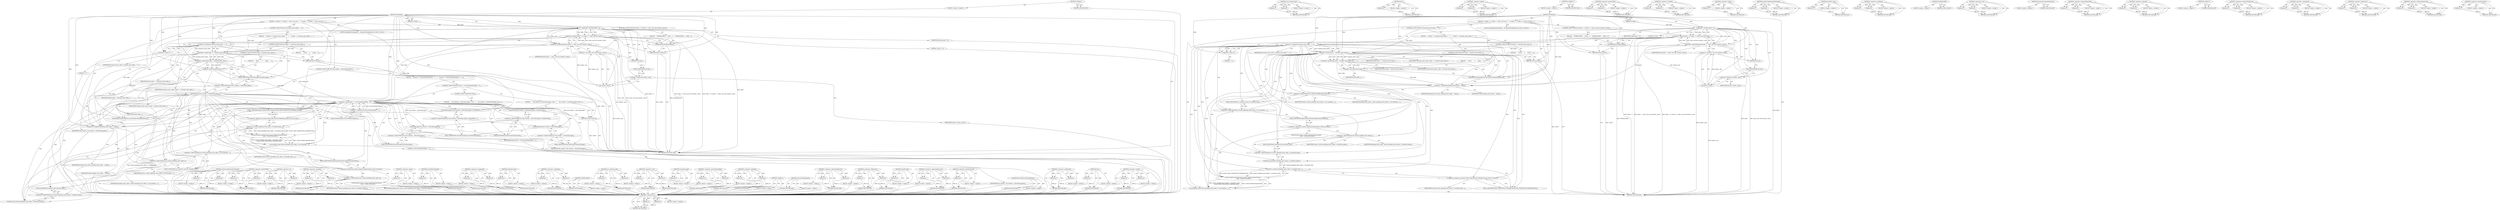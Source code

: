 digraph "&lt;operator&gt;.postDecrement" {
vulnerable_202 [label=<(METHOD,DiscardNonCommittedEntries)>];
vulnerable_203 [label=<(BLOCK,&lt;empty&gt;,&lt;empty&gt;)>];
vulnerable_204 [label=<(METHOD_RETURN,ANY)>];
vulnerable_186 [label=<(METHOD,&lt;operator&gt;.subtraction)>];
vulnerable_187 [label=<(PARAM,p1)>];
vulnerable_188 [label=<(PARAM,p2)>];
vulnerable_189 [label=<(BLOCK,&lt;empty&gt;,&lt;empty&gt;)>];
vulnerable_190 [label=<(METHOD_RETURN,ANY)>];
vulnerable_142 [label=<(METHOD,size)>];
vulnerable_143 [label=<(PARAM,p1)>];
vulnerable_144 [label=<(BLOCK,&lt;empty&gt;,&lt;empty&gt;)>];
vulnerable_145 [label=<(METHOD_RETURN,ANY)>];
vulnerable_163 [label=<(METHOD,&lt;operator&gt;.equals)>];
vulnerable_164 [label=<(PARAM,p1)>];
vulnerable_165 [label=<(PARAM,p2)>];
vulnerable_166 [label=<(BLOCK,&lt;empty&gt;,&lt;empty&gt;)>];
vulnerable_167 [label=<(METHOD_RETURN,ANY)>];
vulnerable_6 [label=<(METHOD,&lt;global&gt;)<SUB>1</SUB>>];
vulnerable_7 [label=<(BLOCK,&lt;empty&gt;,&lt;empty&gt;)<SUB>1</SUB>>];
vulnerable_8 [label=<(METHOD,GoToIndex)<SUB>1</SUB>>];
vulnerable_9 [label=<(PARAM,int index)<SUB>1</SUB>>];
vulnerable_10 [label=<(BLOCK,{
  if (index &lt; 0 || index &gt;= static_cast&lt;int&gt;(...,{
  if (index &lt; 0 || index &gt;= static_cast&lt;int&gt;(...)<SUB>1</SUB>>];
vulnerable_11 [label=<(CONTROL_STRUCTURE,IF,if (index &lt; 0 || index &gt;= static_cast&lt;int&gt;(entries_.size())))<SUB>2</SUB>>];
vulnerable_12 [label=<(&lt;operator&gt;.logicalOr,index &lt; 0 || index &gt;= static_cast&lt;int&gt;(entries_...)<SUB>2</SUB>>];
vulnerable_13 [label=<(&lt;operator&gt;.lessThan,index &lt; 0)<SUB>2</SUB>>];
vulnerable_14 [label=<(IDENTIFIER,index,index &lt; 0)<SUB>2</SUB>>];
vulnerable_15 [label=<(LITERAL,0,index &lt; 0)<SUB>2</SUB>>];
vulnerable_16 [label=<(&lt;operator&gt;.greaterEqualsThan,index &gt;= static_cast&lt;int&gt;(entries_.size()))<SUB>2</SUB>>];
vulnerable_17 [label=<(IDENTIFIER,index,index &gt;= static_cast&lt;int&gt;(entries_.size()))<SUB>2</SUB>>];
vulnerable_18 [label=<(&lt;operator&gt;.cast,static_cast&lt;int&gt;(entries_.size()))<SUB>2</SUB>>];
vulnerable_19 [label=<(UNKNOWN,int,int)<SUB>2</SUB>>];
vulnerable_20 [label=<(size,entries_.size())<SUB>2</SUB>>];
vulnerable_21 [label=<(&lt;operator&gt;.fieldAccess,entries_.size)<SUB>2</SUB>>];
vulnerable_22 [label=<(IDENTIFIER,entries_,entries_.size())<SUB>2</SUB>>];
vulnerable_23 [label=<(FIELD_IDENTIFIER,size,size)<SUB>2</SUB>>];
vulnerable_24 [label=<(BLOCK,{
    NOTREACHED();
    return;
  },{
    NOTREACHED();
    return;
  })<SUB>2</SUB>>];
vulnerable_25 [label=<(NOTREACHED,NOTREACHED())<SUB>3</SUB>>];
vulnerable_26 [label=<(RETURN,return;,return;)<SUB>4</SUB>>];
vulnerable_27 [label=<(CONTROL_STRUCTURE,IF,if (transient_entry_index_ != -1))<SUB>7</SUB>>];
vulnerable_28 [label=<(&lt;operator&gt;.notEquals,transient_entry_index_ != -1)<SUB>7</SUB>>];
vulnerable_29 [label=<(IDENTIFIER,transient_entry_index_,transient_entry_index_ != -1)<SUB>7</SUB>>];
vulnerable_30 [label=<(&lt;operator&gt;.minus,-1)<SUB>7</SUB>>];
vulnerable_31 [label=<(LITERAL,1,-1)<SUB>7</SUB>>];
vulnerable_32 [label=<(BLOCK,{
    if (index == transient_entry_index_) {
  ...,{
    if (index == transient_entry_index_) {
  ...)<SUB>7</SUB>>];
vulnerable_33 [label=<(CONTROL_STRUCTURE,IF,if (index == transient_entry_index_))<SUB>8</SUB>>];
vulnerable_34 [label=<(&lt;operator&gt;.equals,index == transient_entry_index_)<SUB>8</SUB>>];
vulnerable_35 [label=<(IDENTIFIER,index,index == transient_entry_index_)<SUB>8</SUB>>];
vulnerable_36 [label=<(IDENTIFIER,transient_entry_index_,index == transient_entry_index_)<SUB>8</SUB>>];
vulnerable_37 [label=<(BLOCK,{
      return;
    },{
      return;
    })<SUB>8</SUB>>];
vulnerable_38 [label=<(RETURN,return;,return;)<SUB>9</SUB>>];
vulnerable_39 [label=<(CONTROL_STRUCTURE,IF,if (index &gt; transient_entry_index_))<SUB>11</SUB>>];
vulnerable_40 [label=<(&lt;operator&gt;.greaterThan,index &gt; transient_entry_index_)<SUB>11</SUB>>];
vulnerable_41 [label=<(IDENTIFIER,index,index &gt; transient_entry_index_)<SUB>11</SUB>>];
vulnerable_42 [label=<(IDENTIFIER,transient_entry_index_,index &gt; transient_entry_index_)<SUB>11</SUB>>];
vulnerable_43 [label=<(BLOCK,{
      index--;
     },{
      index--;
     })<SUB>11</SUB>>];
vulnerable_44 [label=<(&lt;operator&gt;.postDecrement,index--)<SUB>12</SUB>>];
vulnerable_45 [label=<(IDENTIFIER,index,index--)<SUB>12</SUB>>];
vulnerable_46 [label=<(CONTROL_STRUCTURE,IF,if (tab_contents_-&gt;interstitial_page()))<SUB>16</SUB>>];
vulnerable_47 [label=<(interstitial_page,tab_contents_-&gt;interstitial_page())<SUB>16</SUB>>];
vulnerable_48 [label=<(&lt;operator&gt;.indirectFieldAccess,tab_contents_-&gt;interstitial_page)<SUB>16</SUB>>];
vulnerable_49 [label=<(IDENTIFIER,tab_contents_,tab_contents_-&gt;interstitial_page())<SUB>16</SUB>>];
vulnerable_50 [label=<(FIELD_IDENTIFIER,interstitial_page,interstitial_page)<SUB>16</SUB>>];
vulnerable_51 [label=<(BLOCK,{
    if (index == GetCurrentEntryIndex() - 1) ...,{
    if (index == GetCurrentEntryIndex() - 1) ...)<SUB>16</SUB>>];
vulnerable_52 [label=<(CONTROL_STRUCTURE,IF,if (index == GetCurrentEntryIndex() - 1))<SUB>17</SUB>>];
vulnerable_53 [label=<(&lt;operator&gt;.equals,index == GetCurrentEntryIndex() - 1)<SUB>17</SUB>>];
vulnerable_54 [label=<(IDENTIFIER,index,index == GetCurrentEntryIndex() - 1)<SUB>17</SUB>>];
vulnerable_55 [label=<(&lt;operator&gt;.subtraction,GetCurrentEntryIndex() - 1)<SUB>17</SUB>>];
vulnerable_56 [label=<(GetCurrentEntryIndex,GetCurrentEntryIndex())<SUB>17</SUB>>];
vulnerable_57 [label=<(LITERAL,1,GetCurrentEntryIndex() - 1)<SUB>17</SUB>>];
vulnerable_58 [label=<(BLOCK,{
      tab_contents_-&gt;interstitial_page()-&gt;Don...,{
      tab_contents_-&gt;interstitial_page()-&gt;Don...)<SUB>17</SUB>>];
vulnerable_59 [label=<(DontProceed,tab_contents_-&gt;interstitial_page()-&gt;DontProceed())<SUB>18</SUB>>];
vulnerable_60 [label=<(&lt;operator&gt;.indirectFieldAccess,tab_contents_-&gt;interstitial_page()-&gt;DontProceed)<SUB>18</SUB>>];
vulnerable_61 [label=<(interstitial_page,tab_contents_-&gt;interstitial_page())<SUB>18</SUB>>];
vulnerable_62 [label=<(&lt;operator&gt;.indirectFieldAccess,tab_contents_-&gt;interstitial_page)<SUB>18</SUB>>];
vulnerable_63 [label=<(IDENTIFIER,tab_contents_,tab_contents_-&gt;interstitial_page())<SUB>18</SUB>>];
vulnerable_64 [label=<(FIELD_IDENTIFIER,interstitial_page,interstitial_page)<SUB>18</SUB>>];
vulnerable_65 [label=<(FIELD_IDENTIFIER,DontProceed,DontProceed)<SUB>18</SUB>>];
vulnerable_66 [label=<(RETURN,return;,return;)<SUB>19</SUB>>];
vulnerable_67 [label=<(CONTROL_STRUCTURE,ELSE,else)<SUB>20</SUB>>];
vulnerable_68 [label=<(BLOCK,{
      tab_contents_-&gt;interstitial_page()-&gt;Can...,{
      tab_contents_-&gt;interstitial_page()-&gt;Can...)<SUB>20</SUB>>];
vulnerable_69 [label=<(CancelForNavigation,tab_contents_-&gt;interstitial_page()-&gt;CancelForNa...)<SUB>21</SUB>>];
vulnerable_70 [label=<(&lt;operator&gt;.indirectFieldAccess,tab_contents_-&gt;interstitial_page()-&gt;CancelForNa...)<SUB>21</SUB>>];
vulnerable_71 [label=<(interstitial_page,tab_contents_-&gt;interstitial_page())<SUB>21</SUB>>];
vulnerable_72 [label=<(&lt;operator&gt;.indirectFieldAccess,tab_contents_-&gt;interstitial_page)<SUB>21</SUB>>];
vulnerable_73 [label=<(IDENTIFIER,tab_contents_,tab_contents_-&gt;interstitial_page())<SUB>21</SUB>>];
vulnerable_74 [label=<(FIELD_IDENTIFIER,interstitial_page,interstitial_page)<SUB>21</SUB>>];
vulnerable_75 [label=<(FIELD_IDENTIFIER,CancelForNavigation,CancelForNavigation)<SUB>21</SUB>>];
vulnerable_76 [label=<(DiscardNonCommittedEntries,DiscardNonCommittedEntries())<SUB>24</SUB>>];
vulnerable_77 [label=<(&lt;operator&gt;.assignment,pending_entry_index_ = index)<SUB>26</SUB>>];
vulnerable_78 [label=<(IDENTIFIER,pending_entry_index_,pending_entry_index_ = index)<SUB>26</SUB>>];
vulnerable_79 [label=<(IDENTIFIER,index,pending_entry_index_ = index)<SUB>26</SUB>>];
vulnerable_80 [label=<(set_transition_type,entries_[pending_entry_index_]-&gt;set_transition_...)<SUB>27</SUB>>];
vulnerable_81 [label=<(&lt;operator&gt;.indirectFieldAccess,entries_[pending_entry_index_]-&gt;set_transition_...)<SUB>27</SUB>>];
vulnerable_82 [label=<(&lt;operator&gt;.indirectIndexAccess,entries_[pending_entry_index_])<SUB>27</SUB>>];
vulnerable_83 [label=<(IDENTIFIER,entries_,entries_[pending_entry_index_]-&gt;set_transition_...)<SUB>27</SUB>>];
vulnerable_84 [label=<(IDENTIFIER,pending_entry_index_,entries_[pending_entry_index_]-&gt;set_transition_...)<SUB>27</SUB>>];
vulnerable_85 [label=<(FIELD_IDENTIFIER,set_transition_type,set_transition_type)<SUB>27</SUB>>];
vulnerable_86 [label="<(content.PageTransitionFromInt,content::PageTransitionFromInt(
          entri...)<SUB>28</SUB>>"];
vulnerable_87 [label="<(&lt;operator&gt;.fieldAccess,content::PageTransitionFromInt)<SUB>28</SUB>>"];
vulnerable_88 [label="<(IDENTIFIER,content,content::PageTransitionFromInt(
          entri...)<SUB>28</SUB>>"];
vulnerable_89 [label=<(FIELD_IDENTIFIER,PageTransitionFromInt,PageTransitionFromInt)<SUB>28</SUB>>];
vulnerable_90 [label=<(&lt;operator&gt;.or,entries_[pending_entry_index_]-&gt;transition_type...)<SUB>29</SUB>>];
vulnerable_91 [label=<(transition_type,entries_[pending_entry_index_]-&gt;transition_type())<SUB>29</SUB>>];
vulnerable_92 [label=<(&lt;operator&gt;.indirectFieldAccess,entries_[pending_entry_index_]-&gt;transition_type)<SUB>29</SUB>>];
vulnerable_93 [label=<(&lt;operator&gt;.indirectIndexAccess,entries_[pending_entry_index_])<SUB>29</SUB>>];
vulnerable_94 [label=<(IDENTIFIER,entries_,entries_[pending_entry_index_]-&gt;transition_type())<SUB>29</SUB>>];
vulnerable_95 [label=<(IDENTIFIER,pending_entry_index_,entries_[pending_entry_index_]-&gt;transition_type())<SUB>29</SUB>>];
vulnerable_96 [label=<(FIELD_IDENTIFIER,transition_type,transition_type)<SUB>29</SUB>>];
vulnerable_97 [label="<(&lt;operator&gt;.fieldAccess,content::PAGE_TRANSITION_FORWARD_BACK)<SUB>30</SUB>>"];
vulnerable_98 [label=<(IDENTIFIER,content,entries_[pending_entry_index_]-&gt;transition_type...)<SUB>30</SUB>>];
vulnerable_99 [label=<(FIELD_IDENTIFIER,PAGE_TRANSITION_FORWARD_BACK,PAGE_TRANSITION_FORWARD_BACK)<SUB>30</SUB>>];
vulnerable_100 [label="<(LOCAL,NavigateToPendingEntry : NavigateToPendingEntry)<SUB>31</SUB>>"];
vulnerable_101 [label=<(METHOD_RETURN,void)<SUB>1</SUB>>];
vulnerable_103 [label=<(METHOD_RETURN,ANY)<SUB>1</SUB>>];
vulnerable_220 [label=<(METHOD,content.PageTransitionFromInt)>];
vulnerable_221 [label=<(PARAM,p1)>];
vulnerable_222 [label=<(PARAM,p2)>];
vulnerable_223 [label=<(BLOCK,&lt;empty&gt;,&lt;empty&gt;)>];
vulnerable_224 [label=<(METHOD_RETURN,ANY)>];
vulnerable_168 [label=<(METHOD,&lt;operator&gt;.greaterThan)>];
vulnerable_169 [label=<(PARAM,p1)>];
vulnerable_170 [label=<(PARAM,p2)>];
vulnerable_171 [label=<(BLOCK,&lt;empty&gt;,&lt;empty&gt;)>];
vulnerable_172 [label=<(METHOD_RETURN,ANY)>];
vulnerable_225 [label=<(METHOD,&lt;operator&gt;.or)>];
vulnerable_226 [label=<(PARAM,p1)>];
vulnerable_227 [label=<(PARAM,p2)>];
vulnerable_228 [label=<(BLOCK,&lt;empty&gt;,&lt;empty&gt;)>];
vulnerable_229 [label=<(METHOD_RETURN,ANY)>];
vulnerable_127 [label=<(METHOD,&lt;operator&gt;.lessThan)>];
vulnerable_128 [label=<(PARAM,p1)>];
vulnerable_129 [label=<(PARAM,p2)>];
vulnerable_130 [label=<(BLOCK,&lt;empty&gt;,&lt;empty&gt;)>];
vulnerable_131 [label=<(METHOD_RETURN,ANY)>];
vulnerable_159 [label=<(METHOD,&lt;operator&gt;.minus)>];
vulnerable_160 [label=<(PARAM,p1)>];
vulnerable_161 [label=<(BLOCK,&lt;empty&gt;,&lt;empty&gt;)>];
vulnerable_162 [label=<(METHOD_RETURN,ANY)>];
vulnerable_198 [label=<(METHOD,CancelForNavigation)>];
vulnerable_199 [label=<(PARAM,p1)>];
vulnerable_200 [label=<(BLOCK,&lt;empty&gt;,&lt;empty&gt;)>];
vulnerable_201 [label=<(METHOD_RETURN,ANY)>];
vulnerable_205 [label=<(METHOD,&lt;operator&gt;.assignment)>];
vulnerable_206 [label=<(PARAM,p1)>];
vulnerable_207 [label=<(PARAM,p2)>];
vulnerable_208 [label=<(BLOCK,&lt;empty&gt;,&lt;empty&gt;)>];
vulnerable_209 [label=<(METHOD_RETURN,ANY)>];
vulnerable_230 [label=<(METHOD,transition_type)>];
vulnerable_231 [label=<(PARAM,p1)>];
vulnerable_232 [label=<(BLOCK,&lt;empty&gt;,&lt;empty&gt;)>];
vulnerable_233 [label=<(METHOD_RETURN,ANY)>];
vulnerable_154 [label=<(METHOD,&lt;operator&gt;.notEquals)>];
vulnerable_155 [label=<(PARAM,p1)>];
vulnerable_156 [label=<(PARAM,p2)>];
vulnerable_157 [label=<(BLOCK,&lt;empty&gt;,&lt;empty&gt;)>];
vulnerable_158 [label=<(METHOD_RETURN,ANY)>];
vulnerable_151 [label=<(METHOD,NOTREACHED)>];
vulnerable_152 [label=<(BLOCK,&lt;empty&gt;,&lt;empty&gt;)>];
vulnerable_153 [label=<(METHOD_RETURN,ANY)>];
vulnerable_210 [label=<(METHOD,set_transition_type)>];
vulnerable_211 [label=<(PARAM,p1)>];
vulnerable_212 [label=<(PARAM,p2)>];
vulnerable_213 [label=<(BLOCK,&lt;empty&gt;,&lt;empty&gt;)>];
vulnerable_214 [label=<(METHOD_RETURN,ANY)>];
vulnerable_137 [label=<(METHOD,&lt;operator&gt;.cast)>];
vulnerable_138 [label=<(PARAM,p1)>];
vulnerable_139 [label=<(PARAM,p2)>];
vulnerable_140 [label=<(BLOCK,&lt;empty&gt;,&lt;empty&gt;)>];
vulnerable_141 [label=<(METHOD_RETURN,ANY)>];
vulnerable_177 [label=<(METHOD,interstitial_page)>];
vulnerable_178 [label=<(PARAM,p1)>];
vulnerable_179 [label=<(BLOCK,&lt;empty&gt;,&lt;empty&gt;)>];
vulnerable_180 [label=<(METHOD_RETURN,ANY)>];
vulnerable_132 [label=<(METHOD,&lt;operator&gt;.greaterEqualsThan)>];
vulnerable_133 [label=<(PARAM,p1)>];
vulnerable_134 [label=<(PARAM,p2)>];
vulnerable_135 [label=<(BLOCK,&lt;empty&gt;,&lt;empty&gt;)>];
vulnerable_136 [label=<(METHOD_RETURN,ANY)>];
vulnerable_122 [label=<(METHOD,&lt;operator&gt;.logicalOr)>];
vulnerable_123 [label=<(PARAM,p1)>];
vulnerable_124 [label=<(PARAM,p2)>];
vulnerable_125 [label=<(BLOCK,&lt;empty&gt;,&lt;empty&gt;)>];
vulnerable_126 [label=<(METHOD_RETURN,ANY)>];
vulnerable_116 [label=<(METHOD,&lt;global&gt;)<SUB>1</SUB>>];
vulnerable_117 [label=<(BLOCK,&lt;empty&gt;,&lt;empty&gt;)>];
vulnerable_118 [label=<(METHOD_RETURN,ANY)>];
vulnerable_191 [label=<(METHOD,GetCurrentEntryIndex)>];
vulnerable_192 [label=<(BLOCK,&lt;empty&gt;,&lt;empty&gt;)>];
vulnerable_193 [label=<(METHOD_RETURN,ANY)>];
vulnerable_181 [label=<(METHOD,&lt;operator&gt;.indirectFieldAccess)>];
vulnerable_182 [label=<(PARAM,p1)>];
vulnerable_183 [label=<(PARAM,p2)>];
vulnerable_184 [label=<(BLOCK,&lt;empty&gt;,&lt;empty&gt;)>];
vulnerable_185 [label=<(METHOD_RETURN,ANY)>];
vulnerable_146 [label=<(METHOD,&lt;operator&gt;.fieldAccess)>];
vulnerable_147 [label=<(PARAM,p1)>];
vulnerable_148 [label=<(PARAM,p2)>];
vulnerable_149 [label=<(BLOCK,&lt;empty&gt;,&lt;empty&gt;)>];
vulnerable_150 [label=<(METHOD_RETURN,ANY)>];
vulnerable_194 [label=<(METHOD,DontProceed)>];
vulnerable_195 [label=<(PARAM,p1)>];
vulnerable_196 [label=<(BLOCK,&lt;empty&gt;,&lt;empty&gt;)>];
vulnerable_197 [label=<(METHOD_RETURN,ANY)>];
vulnerable_215 [label=<(METHOD,&lt;operator&gt;.indirectIndexAccess)>];
vulnerable_216 [label=<(PARAM,p1)>];
vulnerable_217 [label=<(PARAM,p2)>];
vulnerable_218 [label=<(BLOCK,&lt;empty&gt;,&lt;empty&gt;)>];
vulnerable_219 [label=<(METHOD_RETURN,ANY)>];
vulnerable_173 [label=<(METHOD,&lt;operator&gt;.postDecrement)>];
vulnerable_174 [label=<(PARAM,p1)>];
vulnerable_175 [label=<(BLOCK,&lt;empty&gt;,&lt;empty&gt;)>];
vulnerable_176 [label=<(METHOD_RETURN,ANY)>];
fixed_175 [label=<(METHOD,&lt;operator&gt;.or)>];
fixed_176 [label=<(PARAM,p1)>];
fixed_177 [label=<(PARAM,p2)>];
fixed_178 [label=<(BLOCK,&lt;empty&gt;,&lt;empty&gt;)>];
fixed_179 [label=<(METHOD_RETURN,ANY)>];
fixed_155 [label=<(METHOD,set_transition_type)>];
fixed_156 [label=<(PARAM,p1)>];
fixed_157 [label=<(PARAM,p2)>];
fixed_158 [label=<(BLOCK,&lt;empty&gt;,&lt;empty&gt;)>];
fixed_159 [label=<(METHOD_RETURN,ANY)>];
fixed_112 [label=<(METHOD,size)>];
fixed_113 [label=<(PARAM,p1)>];
fixed_114 [label=<(BLOCK,&lt;empty&gt;,&lt;empty&gt;)>];
fixed_115 [label=<(METHOD_RETURN,ANY)>];
fixed_133 [label=<(METHOD,&lt;operator&gt;.equals)>];
fixed_134 [label=<(PARAM,p1)>];
fixed_135 [label=<(PARAM,p2)>];
fixed_136 [label=<(BLOCK,&lt;empty&gt;,&lt;empty&gt;)>];
fixed_137 [label=<(METHOD_RETURN,ANY)>];
fixed_6 [label=<(METHOD,&lt;global&gt;)<SUB>1</SUB>>];
fixed_7 [label=<(BLOCK,&lt;empty&gt;,&lt;empty&gt;)<SUB>1</SUB>>];
fixed_8 [label=<(METHOD,GoToIndex)<SUB>1</SUB>>];
fixed_9 [label=<(PARAM,int index)<SUB>1</SUB>>];
fixed_10 [label=<(BLOCK,{
  if (index &lt; 0 || index &gt;= static_cast&lt;int&gt;(...,{
  if (index &lt; 0 || index &gt;= static_cast&lt;int&gt;(...)<SUB>1</SUB>>];
fixed_11 [label=<(CONTROL_STRUCTURE,IF,if (index &lt; 0 || index &gt;= static_cast&lt;int&gt;(entries_.size())))<SUB>2</SUB>>];
fixed_12 [label=<(&lt;operator&gt;.logicalOr,index &lt; 0 || index &gt;= static_cast&lt;int&gt;(entries_...)<SUB>2</SUB>>];
fixed_13 [label=<(&lt;operator&gt;.lessThan,index &lt; 0)<SUB>2</SUB>>];
fixed_14 [label=<(IDENTIFIER,index,index &lt; 0)<SUB>2</SUB>>];
fixed_15 [label=<(LITERAL,0,index &lt; 0)<SUB>2</SUB>>];
fixed_16 [label=<(&lt;operator&gt;.greaterEqualsThan,index &gt;= static_cast&lt;int&gt;(entries_.size()))<SUB>2</SUB>>];
fixed_17 [label=<(IDENTIFIER,index,index &gt;= static_cast&lt;int&gt;(entries_.size()))<SUB>2</SUB>>];
fixed_18 [label=<(&lt;operator&gt;.cast,static_cast&lt;int&gt;(entries_.size()))<SUB>2</SUB>>];
fixed_19 [label=<(UNKNOWN,int,int)<SUB>2</SUB>>];
fixed_20 [label=<(size,entries_.size())<SUB>2</SUB>>];
fixed_21 [label=<(&lt;operator&gt;.fieldAccess,entries_.size)<SUB>2</SUB>>];
fixed_22 [label=<(IDENTIFIER,entries_,entries_.size())<SUB>2</SUB>>];
fixed_23 [label=<(FIELD_IDENTIFIER,size,size)<SUB>2</SUB>>];
fixed_24 [label=<(BLOCK,{
    NOTREACHED();
    return;
  },{
    NOTREACHED();
    return;
  })<SUB>2</SUB>>];
fixed_25 [label=<(NOTREACHED,NOTREACHED())<SUB>3</SUB>>];
fixed_26 [label=<(RETURN,return;,return;)<SUB>4</SUB>>];
fixed_27 [label=<(CONTROL_STRUCTURE,IF,if (transient_entry_index_ != -1))<SUB>7</SUB>>];
fixed_28 [label=<(&lt;operator&gt;.notEquals,transient_entry_index_ != -1)<SUB>7</SUB>>];
fixed_29 [label=<(IDENTIFIER,transient_entry_index_,transient_entry_index_ != -1)<SUB>7</SUB>>];
fixed_30 [label=<(&lt;operator&gt;.minus,-1)<SUB>7</SUB>>];
fixed_31 [label=<(LITERAL,1,-1)<SUB>7</SUB>>];
fixed_32 [label=<(BLOCK,{
    if (index == transient_entry_index_) {
  ...,{
    if (index == transient_entry_index_) {
  ...)<SUB>7</SUB>>];
fixed_33 [label=<(CONTROL_STRUCTURE,IF,if (index == transient_entry_index_))<SUB>8</SUB>>];
fixed_34 [label=<(&lt;operator&gt;.equals,index == transient_entry_index_)<SUB>8</SUB>>];
fixed_35 [label=<(IDENTIFIER,index,index == transient_entry_index_)<SUB>8</SUB>>];
fixed_36 [label=<(IDENTIFIER,transient_entry_index_,index == transient_entry_index_)<SUB>8</SUB>>];
fixed_37 [label=<(BLOCK,{
      return;
    },{
      return;
    })<SUB>8</SUB>>];
fixed_38 [label=<(RETURN,return;,return;)<SUB>9</SUB>>];
fixed_39 [label=<(CONTROL_STRUCTURE,IF,if (index &gt; transient_entry_index_))<SUB>11</SUB>>];
fixed_40 [label=<(&lt;operator&gt;.greaterThan,index &gt; transient_entry_index_)<SUB>11</SUB>>];
fixed_41 [label=<(IDENTIFIER,index,index &gt; transient_entry_index_)<SUB>11</SUB>>];
fixed_42 [label=<(IDENTIFIER,transient_entry_index_,index &gt; transient_entry_index_)<SUB>11</SUB>>];
fixed_43 [label=<(BLOCK,{
      index--;
     },{
      index--;
     })<SUB>11</SUB>>];
fixed_44 [label=<(&lt;operator&gt;.postDecrement,index--)<SUB>12</SUB>>];
fixed_45 [label=<(IDENTIFIER,index,index--)<SUB>12</SUB>>];
fixed_46 [label=<(DiscardNonCommittedEntries,DiscardNonCommittedEntries())<SUB>16</SUB>>];
fixed_47 [label=<(&lt;operator&gt;.assignment,pending_entry_index_ = index)<SUB>18</SUB>>];
fixed_48 [label=<(IDENTIFIER,pending_entry_index_,pending_entry_index_ = index)<SUB>18</SUB>>];
fixed_49 [label=<(IDENTIFIER,index,pending_entry_index_ = index)<SUB>18</SUB>>];
fixed_50 [label=<(set_transition_type,entries_[pending_entry_index_]-&gt;set_transition_...)<SUB>19</SUB>>];
fixed_51 [label=<(&lt;operator&gt;.indirectFieldAccess,entries_[pending_entry_index_]-&gt;set_transition_...)<SUB>19</SUB>>];
fixed_52 [label=<(&lt;operator&gt;.indirectIndexAccess,entries_[pending_entry_index_])<SUB>19</SUB>>];
fixed_53 [label=<(IDENTIFIER,entries_,entries_[pending_entry_index_]-&gt;set_transition_...)<SUB>19</SUB>>];
fixed_54 [label=<(IDENTIFIER,pending_entry_index_,entries_[pending_entry_index_]-&gt;set_transition_...)<SUB>19</SUB>>];
fixed_55 [label=<(FIELD_IDENTIFIER,set_transition_type,set_transition_type)<SUB>19</SUB>>];
fixed_56 [label="<(content.PageTransitionFromInt,content::PageTransitionFromInt(
          entri...)<SUB>20</SUB>>"];
fixed_57 [label="<(&lt;operator&gt;.fieldAccess,content::PageTransitionFromInt)<SUB>20</SUB>>"];
fixed_58 [label="<(IDENTIFIER,content,content::PageTransitionFromInt(
          entri...)<SUB>20</SUB>>"];
fixed_59 [label=<(FIELD_IDENTIFIER,PageTransitionFromInt,PageTransitionFromInt)<SUB>20</SUB>>];
fixed_60 [label=<(&lt;operator&gt;.or,entries_[pending_entry_index_]-&gt;transition_type...)<SUB>21</SUB>>];
fixed_61 [label=<(transition_type,entries_[pending_entry_index_]-&gt;transition_type())<SUB>21</SUB>>];
fixed_62 [label=<(&lt;operator&gt;.indirectFieldAccess,entries_[pending_entry_index_]-&gt;transition_type)<SUB>21</SUB>>];
fixed_63 [label=<(&lt;operator&gt;.indirectIndexAccess,entries_[pending_entry_index_])<SUB>21</SUB>>];
fixed_64 [label=<(IDENTIFIER,entries_,entries_[pending_entry_index_]-&gt;transition_type())<SUB>21</SUB>>];
fixed_65 [label=<(IDENTIFIER,pending_entry_index_,entries_[pending_entry_index_]-&gt;transition_type())<SUB>21</SUB>>];
fixed_66 [label=<(FIELD_IDENTIFIER,transition_type,transition_type)<SUB>21</SUB>>];
fixed_67 [label="<(&lt;operator&gt;.fieldAccess,content::PAGE_TRANSITION_FORWARD_BACK)<SUB>22</SUB>>"];
fixed_68 [label=<(IDENTIFIER,content,entries_[pending_entry_index_]-&gt;transition_type...)<SUB>22</SUB>>];
fixed_69 [label=<(FIELD_IDENTIFIER,PAGE_TRANSITION_FORWARD_BACK,PAGE_TRANSITION_FORWARD_BACK)<SUB>22</SUB>>];
fixed_70 [label="<(LOCAL,NavigateToPendingEntry : NavigateToPendingEntry)<SUB>23</SUB>>"];
fixed_71 [label=<(METHOD_RETURN,void)<SUB>1</SUB>>];
fixed_73 [label=<(METHOD_RETURN,ANY)<SUB>1</SUB>>];
fixed_138 [label=<(METHOD,&lt;operator&gt;.greaterThan)>];
fixed_139 [label=<(PARAM,p1)>];
fixed_140 [label=<(PARAM,p2)>];
fixed_141 [label=<(BLOCK,&lt;empty&gt;,&lt;empty&gt;)>];
fixed_142 [label=<(METHOD_RETURN,ANY)>];
fixed_97 [label=<(METHOD,&lt;operator&gt;.lessThan)>];
fixed_98 [label=<(PARAM,p1)>];
fixed_99 [label=<(PARAM,p2)>];
fixed_100 [label=<(BLOCK,&lt;empty&gt;,&lt;empty&gt;)>];
fixed_101 [label=<(METHOD_RETURN,ANY)>];
fixed_129 [label=<(METHOD,&lt;operator&gt;.minus)>];
fixed_130 [label=<(PARAM,p1)>];
fixed_131 [label=<(BLOCK,&lt;empty&gt;,&lt;empty&gt;)>];
fixed_132 [label=<(METHOD_RETURN,ANY)>];
fixed_170 [label=<(METHOD,content.PageTransitionFromInt)>];
fixed_171 [label=<(PARAM,p1)>];
fixed_172 [label=<(PARAM,p2)>];
fixed_173 [label=<(BLOCK,&lt;empty&gt;,&lt;empty&gt;)>];
fixed_174 [label=<(METHOD_RETURN,ANY)>];
fixed_180 [label=<(METHOD,transition_type)>];
fixed_181 [label=<(PARAM,p1)>];
fixed_182 [label=<(BLOCK,&lt;empty&gt;,&lt;empty&gt;)>];
fixed_183 [label=<(METHOD_RETURN,ANY)>];
fixed_124 [label=<(METHOD,&lt;operator&gt;.notEquals)>];
fixed_125 [label=<(PARAM,p1)>];
fixed_126 [label=<(PARAM,p2)>];
fixed_127 [label=<(BLOCK,&lt;empty&gt;,&lt;empty&gt;)>];
fixed_128 [label=<(METHOD_RETURN,ANY)>];
fixed_121 [label=<(METHOD,NOTREACHED)>];
fixed_122 [label=<(BLOCK,&lt;empty&gt;,&lt;empty&gt;)>];
fixed_123 [label=<(METHOD_RETURN,ANY)>];
fixed_107 [label=<(METHOD,&lt;operator&gt;.cast)>];
fixed_108 [label=<(PARAM,p1)>];
fixed_109 [label=<(PARAM,p2)>];
fixed_110 [label=<(BLOCK,&lt;empty&gt;,&lt;empty&gt;)>];
fixed_111 [label=<(METHOD_RETURN,ANY)>];
fixed_147 [label=<(METHOD,DiscardNonCommittedEntries)>];
fixed_148 [label=<(BLOCK,&lt;empty&gt;,&lt;empty&gt;)>];
fixed_149 [label=<(METHOD_RETURN,ANY)>];
fixed_102 [label=<(METHOD,&lt;operator&gt;.greaterEqualsThan)>];
fixed_103 [label=<(PARAM,p1)>];
fixed_104 [label=<(PARAM,p2)>];
fixed_105 [label=<(BLOCK,&lt;empty&gt;,&lt;empty&gt;)>];
fixed_106 [label=<(METHOD_RETURN,ANY)>];
fixed_92 [label=<(METHOD,&lt;operator&gt;.logicalOr)>];
fixed_93 [label=<(PARAM,p1)>];
fixed_94 [label=<(PARAM,p2)>];
fixed_95 [label=<(BLOCK,&lt;empty&gt;,&lt;empty&gt;)>];
fixed_96 [label=<(METHOD_RETURN,ANY)>];
fixed_86 [label=<(METHOD,&lt;global&gt;)<SUB>1</SUB>>];
fixed_87 [label=<(BLOCK,&lt;empty&gt;,&lt;empty&gt;)>];
fixed_88 [label=<(METHOD_RETURN,ANY)>];
fixed_160 [label=<(METHOD,&lt;operator&gt;.indirectFieldAccess)>];
fixed_161 [label=<(PARAM,p1)>];
fixed_162 [label=<(PARAM,p2)>];
fixed_163 [label=<(BLOCK,&lt;empty&gt;,&lt;empty&gt;)>];
fixed_164 [label=<(METHOD_RETURN,ANY)>];
fixed_150 [label=<(METHOD,&lt;operator&gt;.assignment)>];
fixed_151 [label=<(PARAM,p1)>];
fixed_152 [label=<(PARAM,p2)>];
fixed_153 [label=<(BLOCK,&lt;empty&gt;,&lt;empty&gt;)>];
fixed_154 [label=<(METHOD_RETURN,ANY)>];
fixed_116 [label=<(METHOD,&lt;operator&gt;.fieldAccess)>];
fixed_117 [label=<(PARAM,p1)>];
fixed_118 [label=<(PARAM,p2)>];
fixed_119 [label=<(BLOCK,&lt;empty&gt;,&lt;empty&gt;)>];
fixed_120 [label=<(METHOD_RETURN,ANY)>];
fixed_165 [label=<(METHOD,&lt;operator&gt;.indirectIndexAccess)>];
fixed_166 [label=<(PARAM,p1)>];
fixed_167 [label=<(PARAM,p2)>];
fixed_168 [label=<(BLOCK,&lt;empty&gt;,&lt;empty&gt;)>];
fixed_169 [label=<(METHOD_RETURN,ANY)>];
fixed_143 [label=<(METHOD,&lt;operator&gt;.postDecrement)>];
fixed_144 [label=<(PARAM,p1)>];
fixed_145 [label=<(BLOCK,&lt;empty&gt;,&lt;empty&gt;)>];
fixed_146 [label=<(METHOD_RETURN,ANY)>];
vulnerable_202 -> vulnerable_203  [key=0, label="AST: "];
vulnerable_202 -> vulnerable_204  [key=0, label="AST: "];
vulnerable_202 -> vulnerable_204  [key=1, label="CFG: "];
vulnerable_203 -> fixed_175  [key=0];
vulnerable_204 -> fixed_175  [key=0];
vulnerable_186 -> vulnerable_187  [key=0, label="AST: "];
vulnerable_186 -> vulnerable_187  [key=1, label="DDG: "];
vulnerable_186 -> vulnerable_189  [key=0, label="AST: "];
vulnerable_186 -> vulnerable_188  [key=0, label="AST: "];
vulnerable_186 -> vulnerable_188  [key=1, label="DDG: "];
vulnerable_186 -> vulnerable_190  [key=0, label="AST: "];
vulnerable_186 -> vulnerable_190  [key=1, label="CFG: "];
vulnerable_187 -> vulnerable_190  [key=0, label="DDG: p1"];
vulnerable_188 -> vulnerable_190  [key=0, label="DDG: p2"];
vulnerable_189 -> fixed_175  [key=0];
vulnerable_190 -> fixed_175  [key=0];
vulnerable_142 -> vulnerable_143  [key=0, label="AST: "];
vulnerable_142 -> vulnerable_143  [key=1, label="DDG: "];
vulnerable_142 -> vulnerable_144  [key=0, label="AST: "];
vulnerable_142 -> vulnerable_145  [key=0, label="AST: "];
vulnerable_142 -> vulnerable_145  [key=1, label="CFG: "];
vulnerable_143 -> vulnerable_145  [key=0, label="DDG: p1"];
vulnerable_144 -> fixed_175  [key=0];
vulnerable_145 -> fixed_175  [key=0];
vulnerable_163 -> vulnerable_164  [key=0, label="AST: "];
vulnerable_163 -> vulnerable_164  [key=1, label="DDG: "];
vulnerable_163 -> vulnerable_166  [key=0, label="AST: "];
vulnerable_163 -> vulnerable_165  [key=0, label="AST: "];
vulnerable_163 -> vulnerable_165  [key=1, label="DDG: "];
vulnerable_163 -> vulnerable_167  [key=0, label="AST: "];
vulnerable_163 -> vulnerable_167  [key=1, label="CFG: "];
vulnerable_164 -> vulnerable_167  [key=0, label="DDG: p1"];
vulnerable_165 -> vulnerable_167  [key=0, label="DDG: p2"];
vulnerable_166 -> fixed_175  [key=0];
vulnerable_167 -> fixed_175  [key=0];
vulnerable_6 -> vulnerable_7  [key=0, label="AST: "];
vulnerable_6 -> vulnerable_103  [key=0, label="AST: "];
vulnerable_6 -> vulnerable_103  [key=1, label="CFG: "];
vulnerable_7 -> vulnerable_8  [key=0, label="AST: "];
vulnerable_8 -> vulnerable_9  [key=0, label="AST: "];
vulnerable_8 -> vulnerable_9  [key=1, label="DDG: "];
vulnerable_8 -> vulnerable_10  [key=0, label="AST: "];
vulnerable_8 -> vulnerable_101  [key=0, label="AST: "];
vulnerable_8 -> vulnerable_13  [key=0, label="CFG: "];
vulnerable_8 -> vulnerable_13  [key=1, label="DDG: "];
vulnerable_8 -> vulnerable_76  [key=0, label="DDG: "];
vulnerable_8 -> vulnerable_77  [key=0, label="DDG: "];
vulnerable_8 -> vulnerable_25  [key=0, label="DDG: "];
vulnerable_8 -> vulnerable_26  [key=0, label="DDG: "];
vulnerable_8 -> vulnerable_28  [key=0, label="DDG: "];
vulnerable_8 -> vulnerable_16  [key=0, label="DDG: "];
vulnerable_8 -> vulnerable_30  [key=0, label="DDG: "];
vulnerable_8 -> vulnerable_34  [key=0, label="DDG: "];
vulnerable_8 -> vulnerable_38  [key=0, label="DDG: "];
vulnerable_8 -> vulnerable_40  [key=0, label="DDG: "];
vulnerable_8 -> vulnerable_53  [key=0, label="DDG: "];
vulnerable_8 -> vulnerable_66  [key=0, label="DDG: "];
vulnerable_8 -> vulnerable_44  [key=0, label="DDG: "];
vulnerable_8 -> vulnerable_55  [key=0, label="DDG: "];
vulnerable_9 -> vulnerable_13  [key=0, label="DDG: index"];
vulnerable_10 -> vulnerable_11  [key=0, label="AST: "];
vulnerable_10 -> vulnerable_27  [key=0, label="AST: "];
vulnerable_10 -> vulnerable_46  [key=0, label="AST: "];
vulnerable_10 -> vulnerable_76  [key=0, label="AST: "];
vulnerable_10 -> vulnerable_77  [key=0, label="AST: "];
vulnerable_10 -> vulnerable_80  [key=0, label="AST: "];
vulnerable_10 -> vulnerable_100  [key=0, label="AST: "];
vulnerable_11 -> vulnerable_12  [key=0, label="AST: "];
vulnerable_11 -> vulnerable_24  [key=0, label="AST: "];
vulnerable_12 -> vulnerable_13  [key=0, label="AST: "];
vulnerable_12 -> vulnerable_16  [key=0, label="AST: "];
vulnerable_12 -> vulnerable_25  [key=0, label="CFG: "];
vulnerable_12 -> vulnerable_25  [key=1, label="CDG: "];
vulnerable_12 -> vulnerable_30  [key=0, label="CFG: "];
vulnerable_12 -> vulnerable_30  [key=1, label="CDG: "];
vulnerable_12 -> vulnerable_101  [key=0, label="DDG: index &lt; 0"];
vulnerable_12 -> vulnerable_101  [key=1, label="DDG: index &gt;= static_cast&lt;int&gt;(entries_.size())"];
vulnerable_12 -> vulnerable_101  [key=2, label="DDG: index &lt; 0 || index &gt;= static_cast&lt;int&gt;(entries_.size())"];
vulnerable_12 -> vulnerable_26  [key=0, label="CDG: "];
vulnerable_12 -> vulnerable_28  [key=0, label="CDG: "];
vulnerable_13 -> vulnerable_14  [key=0, label="AST: "];
vulnerable_13 -> vulnerable_15  [key=0, label="AST: "];
vulnerable_13 -> vulnerable_12  [key=0, label="CFG: "];
vulnerable_13 -> vulnerable_12  [key=1, label="DDG: index"];
vulnerable_13 -> vulnerable_12  [key=2, label="DDG: 0"];
vulnerable_13 -> vulnerable_19  [key=0, label="CFG: "];
vulnerable_13 -> vulnerable_19  [key=1, label="CDG: "];
vulnerable_13 -> vulnerable_101  [key=0, label="DDG: index"];
vulnerable_13 -> vulnerable_77  [key=0, label="DDG: index"];
vulnerable_13 -> vulnerable_16  [key=0, label="DDG: index"];
vulnerable_13 -> vulnerable_16  [key=1, label="CDG: "];
vulnerable_13 -> vulnerable_34  [key=0, label="DDG: index"];
vulnerable_13 -> vulnerable_53  [key=0, label="DDG: index"];
vulnerable_13 -> vulnerable_21  [key=0, label="CDG: "];
vulnerable_13 -> vulnerable_20  [key=0, label="CDG: "];
vulnerable_13 -> vulnerable_18  [key=0, label="CDG: "];
vulnerable_13 -> vulnerable_23  [key=0, label="CDG: "];
vulnerable_14 -> fixed_175  [key=0];
vulnerable_15 -> fixed_175  [key=0];
vulnerable_16 -> vulnerable_17  [key=0, label="AST: "];
vulnerable_16 -> vulnerable_18  [key=0, label="AST: "];
vulnerable_16 -> vulnerable_12  [key=0, label="CFG: "];
vulnerable_16 -> vulnerable_12  [key=1, label="DDG: index"];
vulnerable_16 -> vulnerable_12  [key=2, label="DDG: static_cast&lt;int&gt;(entries_.size())"];
vulnerable_16 -> vulnerable_101  [key=0, label="DDG: index"];
vulnerable_16 -> vulnerable_101  [key=1, label="DDG: static_cast&lt;int&gt;(entries_.size())"];
vulnerable_16 -> vulnerable_77  [key=0, label="DDG: index"];
vulnerable_16 -> vulnerable_34  [key=0, label="DDG: index"];
vulnerable_16 -> vulnerable_53  [key=0, label="DDG: index"];
vulnerable_17 -> fixed_175  [key=0];
vulnerable_18 -> vulnerable_19  [key=0, label="AST: "];
vulnerable_18 -> vulnerable_20  [key=0, label="AST: "];
vulnerable_18 -> vulnerable_16  [key=0, label="CFG: "];
vulnerable_18 -> vulnerable_101  [key=0, label="DDG: entries_.size()"];
vulnerable_19 -> vulnerable_23  [key=0, label="CFG: "];
vulnerable_20 -> vulnerable_21  [key=0, label="AST: "];
vulnerable_20 -> vulnerable_18  [key=0, label="CFG: "];
vulnerable_20 -> vulnerable_18  [key=1, label="DDG: entries_.size"];
vulnerable_20 -> vulnerable_101  [key=0, label="DDG: entries_.size"];
vulnerable_20 -> vulnerable_16  [key=0, label="DDG: entries_.size"];
vulnerable_21 -> vulnerable_22  [key=0, label="AST: "];
vulnerable_21 -> vulnerable_23  [key=0, label="AST: "];
vulnerable_21 -> vulnerable_20  [key=0, label="CFG: "];
vulnerable_22 -> fixed_175  [key=0];
vulnerable_23 -> vulnerable_21  [key=0, label="CFG: "];
vulnerable_24 -> vulnerable_25  [key=0, label="AST: "];
vulnerable_24 -> vulnerable_26  [key=0, label="AST: "];
vulnerable_25 -> vulnerable_26  [key=0, label="CFG: "];
vulnerable_25 -> vulnerable_101  [key=0, label="DDG: NOTREACHED()"];
vulnerable_26 -> vulnerable_101  [key=0, label="CFG: "];
vulnerable_26 -> vulnerable_101  [key=1, label="DDG: &lt;RET&gt;"];
vulnerable_27 -> vulnerable_28  [key=0, label="AST: "];
vulnerable_27 -> vulnerable_32  [key=0, label="AST: "];
vulnerable_28 -> vulnerable_29  [key=0, label="AST: "];
vulnerable_28 -> vulnerable_30  [key=0, label="AST: "];
vulnerable_28 -> vulnerable_34  [key=0, label="CFG: "];
vulnerable_28 -> vulnerable_34  [key=1, label="DDG: transient_entry_index_"];
vulnerable_28 -> vulnerable_34  [key=2, label="CDG: "];
vulnerable_28 -> vulnerable_50  [key=0, label="CFG: "];
vulnerable_28 -> vulnerable_50  [key=1, label="CDG: "];
vulnerable_28 -> vulnerable_47  [key=0, label="CDG: "];
vulnerable_28 -> vulnerable_48  [key=0, label="CDG: "];
vulnerable_29 -> fixed_175  [key=0];
vulnerable_30 -> vulnerable_31  [key=0, label="AST: "];
vulnerable_30 -> vulnerable_28  [key=0, label="CFG: "];
vulnerable_30 -> vulnerable_28  [key=1, label="DDG: 1"];
vulnerable_31 -> fixed_175  [key=0];
vulnerable_32 -> vulnerable_33  [key=0, label="AST: "];
vulnerable_32 -> vulnerable_39  [key=0, label="AST: "];
vulnerable_33 -> vulnerable_34  [key=0, label="AST: "];
vulnerable_33 -> vulnerable_37  [key=0, label="AST: "];
vulnerable_34 -> vulnerable_35  [key=0, label="AST: "];
vulnerable_34 -> vulnerable_36  [key=0, label="AST: "];
vulnerable_34 -> vulnerable_38  [key=0, label="CFG: "];
vulnerable_34 -> vulnerable_38  [key=1, label="CDG: "];
vulnerable_34 -> vulnerable_40  [key=0, label="CFG: "];
vulnerable_34 -> vulnerable_40  [key=1, label="DDG: index"];
vulnerable_34 -> vulnerable_40  [key=2, label="DDG: transient_entry_index_"];
vulnerable_34 -> vulnerable_40  [key=3, label="CDG: "];
vulnerable_34 -> vulnerable_47  [key=0, label="CDG: "];
vulnerable_34 -> vulnerable_48  [key=0, label="CDG: "];
vulnerable_34 -> vulnerable_50  [key=0, label="CDG: "];
vulnerable_35 -> fixed_175  [key=0];
vulnerable_36 -> fixed_175  [key=0];
vulnerable_37 -> vulnerable_38  [key=0, label="AST: "];
vulnerable_38 -> vulnerable_101  [key=0, label="CFG: "];
vulnerable_38 -> vulnerable_101  [key=1, label="DDG: &lt;RET&gt;"];
vulnerable_39 -> vulnerable_40  [key=0, label="AST: "];
vulnerable_39 -> vulnerable_43  [key=0, label="AST: "];
vulnerable_40 -> vulnerable_41  [key=0, label="AST: "];
vulnerable_40 -> vulnerable_42  [key=0, label="AST: "];
vulnerable_40 -> vulnerable_44  [key=0, label="CFG: "];
vulnerable_40 -> vulnerable_44  [key=1, label="DDG: index"];
vulnerable_40 -> vulnerable_44  [key=2, label="CDG: "];
vulnerable_40 -> vulnerable_50  [key=0, label="CFG: "];
vulnerable_40 -> vulnerable_77  [key=0, label="DDG: index"];
vulnerable_40 -> vulnerable_53  [key=0, label="DDG: index"];
vulnerable_41 -> fixed_175  [key=0];
vulnerable_42 -> fixed_175  [key=0];
vulnerable_43 -> vulnerable_44  [key=0, label="AST: "];
vulnerable_44 -> vulnerable_45  [key=0, label="AST: "];
vulnerable_44 -> vulnerable_50  [key=0, label="CFG: "];
vulnerable_44 -> vulnerable_77  [key=0, label="DDG: index"];
vulnerable_44 -> vulnerable_53  [key=0, label="DDG: index"];
vulnerable_45 -> fixed_175  [key=0];
vulnerable_46 -> vulnerable_47  [key=0, label="AST: "];
vulnerable_46 -> vulnerable_51  [key=0, label="AST: "];
vulnerable_47 -> vulnerable_48  [key=0, label="AST: "];
vulnerable_47 -> vulnerable_76  [key=0, label="CFG: "];
vulnerable_47 -> vulnerable_76  [key=1, label="CDG: "];
vulnerable_47 -> vulnerable_56  [key=0, label="CFG: "];
vulnerable_47 -> vulnerable_56  [key=1, label="CDG: "];
vulnerable_47 -> vulnerable_61  [key=0, label="DDG: tab_contents_-&gt;interstitial_page"];
vulnerable_47 -> vulnerable_71  [key=0, label="DDG: tab_contents_-&gt;interstitial_page"];
vulnerable_47 -> vulnerable_96  [key=0, label="CDG: "];
vulnerable_47 -> vulnerable_77  [key=0, label="CDG: "];
vulnerable_47 -> vulnerable_89  [key=0, label="CDG: "];
vulnerable_47 -> vulnerable_99  [key=0, label="CDG: "];
vulnerable_47 -> vulnerable_81  [key=0, label="CDG: "];
vulnerable_47 -> vulnerable_85  [key=0, label="CDG: "];
vulnerable_47 -> vulnerable_92  [key=0, label="CDG: "];
vulnerable_47 -> vulnerable_87  [key=0, label="CDG: "];
vulnerable_47 -> vulnerable_97  [key=0, label="CDG: "];
vulnerable_47 -> vulnerable_91  [key=0, label="CDG: "];
vulnerable_47 -> vulnerable_82  [key=0, label="CDG: "];
vulnerable_47 -> vulnerable_93  [key=0, label="CDG: "];
vulnerable_47 -> vulnerable_90  [key=0, label="CDG: "];
vulnerable_47 -> vulnerable_80  [key=0, label="CDG: "];
vulnerable_47 -> vulnerable_53  [key=0, label="CDG: "];
vulnerable_47 -> vulnerable_55  [key=0, label="CDG: "];
vulnerable_47 -> vulnerable_86  [key=0, label="CDG: "];
vulnerable_48 -> vulnerable_49  [key=0, label="AST: "];
vulnerable_48 -> vulnerable_50  [key=0, label="AST: "];
vulnerable_48 -> vulnerable_47  [key=0, label="CFG: "];
vulnerable_49 -> fixed_175  [key=0];
vulnerable_50 -> vulnerable_48  [key=0, label="CFG: "];
vulnerable_51 -> vulnerable_52  [key=0, label="AST: "];
vulnerable_52 -> vulnerable_53  [key=0, label="AST: "];
vulnerable_52 -> vulnerable_58  [key=0, label="AST: "];
vulnerable_52 -> vulnerable_67  [key=0, label="AST: "];
vulnerable_53 -> vulnerable_54  [key=0, label="AST: "];
vulnerable_53 -> vulnerable_55  [key=0, label="AST: "];
vulnerable_53 -> vulnerable_64  [key=0, label="CFG: "];
vulnerable_53 -> vulnerable_64  [key=1, label="CDG: "];
vulnerable_53 -> vulnerable_74  [key=0, label="CFG: "];
vulnerable_53 -> vulnerable_74  [key=1, label="CDG: "];
vulnerable_53 -> vulnerable_77  [key=0, label="DDG: index"];
vulnerable_53 -> vulnerable_77  [key=1, label="CDG: "];
vulnerable_53 -> vulnerable_60  [key=0, label="CDG: "];
vulnerable_53 -> vulnerable_96  [key=0, label="CDG: "];
vulnerable_53 -> vulnerable_89  [key=0, label="CDG: "];
vulnerable_53 -> vulnerable_66  [key=0, label="CDG: "];
vulnerable_53 -> vulnerable_75  [key=0, label="CDG: "];
vulnerable_53 -> vulnerable_99  [key=0, label="CDG: "];
vulnerable_53 -> vulnerable_81  [key=0, label="CDG: "];
vulnerable_53 -> vulnerable_85  [key=0, label="CDG: "];
vulnerable_53 -> vulnerable_72  [key=0, label="CDG: "];
vulnerable_53 -> vulnerable_69  [key=0, label="CDG: "];
vulnerable_53 -> vulnerable_92  [key=0, label="CDG: "];
vulnerable_53 -> vulnerable_76  [key=0, label="CDG: "];
vulnerable_53 -> vulnerable_65  [key=0, label="CDG: "];
vulnerable_53 -> vulnerable_59  [key=0, label="CDG: "];
vulnerable_53 -> vulnerable_87  [key=0, label="CDG: "];
vulnerable_53 -> vulnerable_97  [key=0, label="CDG: "];
vulnerable_53 -> vulnerable_91  [key=0, label="CDG: "];
vulnerable_53 -> vulnerable_82  [key=0, label="CDG: "];
vulnerable_53 -> vulnerable_93  [key=0, label="CDG: "];
vulnerable_53 -> vulnerable_90  [key=0, label="CDG: "];
vulnerable_53 -> vulnerable_80  [key=0, label="CDG: "];
vulnerable_53 -> vulnerable_61  [key=0, label="CDG: "];
vulnerable_53 -> vulnerable_71  [key=0, label="CDG: "];
vulnerable_53 -> vulnerable_70  [key=0, label="CDG: "];
vulnerable_53 -> vulnerable_62  [key=0, label="CDG: "];
vulnerable_53 -> vulnerable_86  [key=0, label="CDG: "];
vulnerable_54 -> fixed_175  [key=0];
vulnerable_55 -> vulnerable_56  [key=0, label="AST: "];
vulnerable_55 -> vulnerable_57  [key=0, label="AST: "];
vulnerable_55 -> vulnerable_53  [key=0, label="CFG: "];
vulnerable_55 -> vulnerable_53  [key=1, label="DDG: GetCurrentEntryIndex()"];
vulnerable_55 -> vulnerable_53  [key=2, label="DDG: 1"];
vulnerable_56 -> vulnerable_55  [key=0, label="CFG: "];
vulnerable_57 -> fixed_175  [key=0];
vulnerable_58 -> vulnerable_59  [key=0, label="AST: "];
vulnerable_58 -> vulnerable_66  [key=0, label="AST: "];
vulnerable_59 -> vulnerable_60  [key=0, label="AST: "];
vulnerable_59 -> vulnerable_66  [key=0, label="CFG: "];
vulnerable_60 -> vulnerable_61  [key=0, label="AST: "];
vulnerable_60 -> vulnerable_65  [key=0, label="AST: "];
vulnerable_60 -> vulnerable_59  [key=0, label="CFG: "];
vulnerable_61 -> vulnerable_62  [key=0, label="AST: "];
vulnerable_61 -> vulnerable_65  [key=0, label="CFG: "];
vulnerable_62 -> vulnerable_63  [key=0, label="AST: "];
vulnerable_62 -> vulnerable_64  [key=0, label="AST: "];
vulnerable_62 -> vulnerable_61  [key=0, label="CFG: "];
vulnerable_63 -> fixed_175  [key=0];
vulnerable_64 -> vulnerable_62  [key=0, label="CFG: "];
vulnerable_65 -> vulnerable_60  [key=0, label="CFG: "];
vulnerable_66 -> vulnerable_101  [key=0, label="CFG: "];
vulnerable_66 -> vulnerable_101  [key=1, label="DDG: &lt;RET&gt;"];
vulnerable_67 -> vulnerable_68  [key=0, label="AST: "];
vulnerable_68 -> vulnerable_69  [key=0, label="AST: "];
vulnerable_69 -> vulnerable_70  [key=0, label="AST: "];
vulnerable_69 -> vulnerable_76  [key=0, label="CFG: "];
vulnerable_70 -> vulnerable_71  [key=0, label="AST: "];
vulnerable_70 -> vulnerable_75  [key=0, label="AST: "];
vulnerable_70 -> vulnerable_69  [key=0, label="CFG: "];
vulnerable_71 -> vulnerable_72  [key=0, label="AST: "];
vulnerable_71 -> vulnerable_75  [key=0, label="CFG: "];
vulnerable_72 -> vulnerable_73  [key=0, label="AST: "];
vulnerable_72 -> vulnerable_74  [key=0, label="AST: "];
vulnerable_72 -> vulnerable_71  [key=0, label="CFG: "];
vulnerable_73 -> fixed_175  [key=0];
vulnerable_74 -> vulnerable_72  [key=0, label="CFG: "];
vulnerable_75 -> vulnerable_70  [key=0, label="CFG: "];
vulnerable_76 -> vulnerable_77  [key=0, label="CFG: "];
vulnerable_77 -> vulnerable_78  [key=0, label="AST: "];
vulnerable_77 -> vulnerable_79  [key=0, label="AST: "];
vulnerable_77 -> vulnerable_82  [key=0, label="CFG: "];
vulnerable_78 -> fixed_175  [key=0];
vulnerable_79 -> fixed_175  [key=0];
vulnerable_80 -> vulnerable_81  [key=0, label="AST: "];
vulnerable_80 -> vulnerable_86  [key=0, label="AST: "];
vulnerable_80 -> vulnerable_101  [key=0, label="CFG: "];
vulnerable_81 -> vulnerable_82  [key=0, label="AST: "];
vulnerable_81 -> vulnerable_85  [key=0, label="AST: "];
vulnerable_81 -> vulnerable_89  [key=0, label="CFG: "];
vulnerable_82 -> vulnerable_83  [key=0, label="AST: "];
vulnerable_82 -> vulnerable_84  [key=0, label="AST: "];
vulnerable_82 -> vulnerable_85  [key=0, label="CFG: "];
vulnerable_83 -> fixed_175  [key=0];
vulnerable_84 -> fixed_175  [key=0];
vulnerable_85 -> vulnerable_81  [key=0, label="CFG: "];
vulnerable_86 -> vulnerable_87  [key=0, label="AST: "];
vulnerable_86 -> vulnerable_90  [key=0, label="AST: "];
vulnerable_86 -> vulnerable_80  [key=0, label="CFG: "];
vulnerable_86 -> vulnerable_80  [key=1, label="DDG: content::PageTransitionFromInt"];
vulnerable_86 -> vulnerable_80  [key=2, label="DDG: entries_[pending_entry_index_]-&gt;transition_type() |
          content::PAGE_TRANSITION_FORWARD_BACK"];
vulnerable_87 -> vulnerable_88  [key=0, label="AST: "];
vulnerable_87 -> vulnerable_89  [key=0, label="AST: "];
vulnerable_87 -> vulnerable_93  [key=0, label="CFG: "];
vulnerable_88 -> fixed_175  [key=0];
vulnerable_89 -> vulnerable_87  [key=0, label="CFG: "];
vulnerable_90 -> vulnerable_91  [key=0, label="AST: "];
vulnerable_90 -> vulnerable_97  [key=0, label="AST: "];
vulnerable_90 -> vulnerable_86  [key=0, label="CFG: "];
vulnerable_90 -> vulnerable_86  [key=1, label="DDG: entries_[pending_entry_index_]-&gt;transition_type()"];
vulnerable_90 -> vulnerable_86  [key=2, label="DDG: content::PAGE_TRANSITION_FORWARD_BACK"];
vulnerable_91 -> vulnerable_92  [key=0, label="AST: "];
vulnerable_91 -> vulnerable_99  [key=0, label="CFG: "];
vulnerable_91 -> vulnerable_90  [key=0, label="DDG: entries_[pending_entry_index_]-&gt;transition_type"];
vulnerable_92 -> vulnerable_93  [key=0, label="AST: "];
vulnerable_92 -> vulnerable_96  [key=0, label="AST: "];
vulnerable_92 -> vulnerable_91  [key=0, label="CFG: "];
vulnerable_93 -> vulnerable_94  [key=0, label="AST: "];
vulnerable_93 -> vulnerable_95  [key=0, label="AST: "];
vulnerable_93 -> vulnerable_96  [key=0, label="CFG: "];
vulnerable_94 -> fixed_175  [key=0];
vulnerable_95 -> fixed_175  [key=0];
vulnerable_96 -> vulnerable_92  [key=0, label="CFG: "];
vulnerable_97 -> vulnerable_98  [key=0, label="AST: "];
vulnerable_97 -> vulnerable_99  [key=0, label="AST: "];
vulnerable_97 -> vulnerable_90  [key=0, label="CFG: "];
vulnerable_98 -> fixed_175  [key=0];
vulnerable_99 -> vulnerable_97  [key=0, label="CFG: "];
vulnerable_100 -> fixed_175  [key=0];
vulnerable_101 -> fixed_175  [key=0];
vulnerable_103 -> fixed_175  [key=0];
vulnerable_220 -> vulnerable_221  [key=0, label="AST: "];
vulnerable_220 -> vulnerable_221  [key=1, label="DDG: "];
vulnerable_220 -> vulnerable_223  [key=0, label="AST: "];
vulnerable_220 -> vulnerable_222  [key=0, label="AST: "];
vulnerable_220 -> vulnerable_222  [key=1, label="DDG: "];
vulnerable_220 -> vulnerable_224  [key=0, label="AST: "];
vulnerable_220 -> vulnerable_224  [key=1, label="CFG: "];
vulnerable_221 -> vulnerable_224  [key=0, label="DDG: p1"];
vulnerable_222 -> vulnerable_224  [key=0, label="DDG: p2"];
vulnerable_223 -> fixed_175  [key=0];
vulnerable_224 -> fixed_175  [key=0];
vulnerable_168 -> vulnerable_169  [key=0, label="AST: "];
vulnerable_168 -> vulnerable_169  [key=1, label="DDG: "];
vulnerable_168 -> vulnerable_171  [key=0, label="AST: "];
vulnerable_168 -> vulnerable_170  [key=0, label="AST: "];
vulnerable_168 -> vulnerable_170  [key=1, label="DDG: "];
vulnerable_168 -> vulnerable_172  [key=0, label="AST: "];
vulnerable_168 -> vulnerable_172  [key=1, label="CFG: "];
vulnerable_169 -> vulnerable_172  [key=0, label="DDG: p1"];
vulnerable_170 -> vulnerable_172  [key=0, label="DDG: p2"];
vulnerable_171 -> fixed_175  [key=0];
vulnerable_172 -> fixed_175  [key=0];
vulnerable_225 -> vulnerable_226  [key=0, label="AST: "];
vulnerable_225 -> vulnerable_226  [key=1, label="DDG: "];
vulnerable_225 -> vulnerable_228  [key=0, label="AST: "];
vulnerable_225 -> vulnerable_227  [key=0, label="AST: "];
vulnerable_225 -> vulnerable_227  [key=1, label="DDG: "];
vulnerable_225 -> vulnerable_229  [key=0, label="AST: "];
vulnerable_225 -> vulnerable_229  [key=1, label="CFG: "];
vulnerable_226 -> vulnerable_229  [key=0, label="DDG: p1"];
vulnerable_227 -> vulnerable_229  [key=0, label="DDG: p2"];
vulnerable_228 -> fixed_175  [key=0];
vulnerable_229 -> fixed_175  [key=0];
vulnerable_127 -> vulnerable_128  [key=0, label="AST: "];
vulnerable_127 -> vulnerable_128  [key=1, label="DDG: "];
vulnerable_127 -> vulnerable_130  [key=0, label="AST: "];
vulnerable_127 -> vulnerable_129  [key=0, label="AST: "];
vulnerable_127 -> vulnerable_129  [key=1, label="DDG: "];
vulnerable_127 -> vulnerable_131  [key=0, label="AST: "];
vulnerable_127 -> vulnerable_131  [key=1, label="CFG: "];
vulnerable_128 -> vulnerable_131  [key=0, label="DDG: p1"];
vulnerable_129 -> vulnerable_131  [key=0, label="DDG: p2"];
vulnerable_130 -> fixed_175  [key=0];
vulnerable_131 -> fixed_175  [key=0];
vulnerable_159 -> vulnerable_160  [key=0, label="AST: "];
vulnerable_159 -> vulnerable_160  [key=1, label="DDG: "];
vulnerable_159 -> vulnerable_161  [key=0, label="AST: "];
vulnerable_159 -> vulnerable_162  [key=0, label="AST: "];
vulnerable_159 -> vulnerable_162  [key=1, label="CFG: "];
vulnerable_160 -> vulnerable_162  [key=0, label="DDG: p1"];
vulnerable_161 -> fixed_175  [key=0];
vulnerable_162 -> fixed_175  [key=0];
vulnerable_198 -> vulnerable_199  [key=0, label="AST: "];
vulnerable_198 -> vulnerable_199  [key=1, label="DDG: "];
vulnerable_198 -> vulnerable_200  [key=0, label="AST: "];
vulnerable_198 -> vulnerable_201  [key=0, label="AST: "];
vulnerable_198 -> vulnerable_201  [key=1, label="CFG: "];
vulnerable_199 -> vulnerable_201  [key=0, label="DDG: p1"];
vulnerable_200 -> fixed_175  [key=0];
vulnerable_201 -> fixed_175  [key=0];
vulnerable_205 -> vulnerable_206  [key=0, label="AST: "];
vulnerable_205 -> vulnerable_206  [key=1, label="DDG: "];
vulnerable_205 -> vulnerable_208  [key=0, label="AST: "];
vulnerable_205 -> vulnerable_207  [key=0, label="AST: "];
vulnerable_205 -> vulnerable_207  [key=1, label="DDG: "];
vulnerable_205 -> vulnerable_209  [key=0, label="AST: "];
vulnerable_205 -> vulnerable_209  [key=1, label="CFG: "];
vulnerable_206 -> vulnerable_209  [key=0, label="DDG: p1"];
vulnerable_207 -> vulnerable_209  [key=0, label="DDG: p2"];
vulnerable_208 -> fixed_175  [key=0];
vulnerable_209 -> fixed_175  [key=0];
vulnerable_230 -> vulnerable_231  [key=0, label="AST: "];
vulnerable_230 -> vulnerable_231  [key=1, label="DDG: "];
vulnerable_230 -> vulnerable_232  [key=0, label="AST: "];
vulnerable_230 -> vulnerable_233  [key=0, label="AST: "];
vulnerable_230 -> vulnerable_233  [key=1, label="CFG: "];
vulnerable_231 -> vulnerable_233  [key=0, label="DDG: p1"];
vulnerable_232 -> fixed_175  [key=0];
vulnerable_233 -> fixed_175  [key=0];
vulnerable_154 -> vulnerable_155  [key=0, label="AST: "];
vulnerable_154 -> vulnerable_155  [key=1, label="DDG: "];
vulnerable_154 -> vulnerable_157  [key=0, label="AST: "];
vulnerable_154 -> vulnerable_156  [key=0, label="AST: "];
vulnerable_154 -> vulnerable_156  [key=1, label="DDG: "];
vulnerable_154 -> vulnerable_158  [key=0, label="AST: "];
vulnerable_154 -> vulnerable_158  [key=1, label="CFG: "];
vulnerable_155 -> vulnerable_158  [key=0, label="DDG: p1"];
vulnerable_156 -> vulnerable_158  [key=0, label="DDG: p2"];
vulnerable_157 -> fixed_175  [key=0];
vulnerable_158 -> fixed_175  [key=0];
vulnerable_151 -> vulnerable_152  [key=0, label="AST: "];
vulnerable_151 -> vulnerable_153  [key=0, label="AST: "];
vulnerable_151 -> vulnerable_153  [key=1, label="CFG: "];
vulnerable_152 -> fixed_175  [key=0];
vulnerable_153 -> fixed_175  [key=0];
vulnerable_210 -> vulnerable_211  [key=0, label="AST: "];
vulnerable_210 -> vulnerable_211  [key=1, label="DDG: "];
vulnerable_210 -> vulnerable_213  [key=0, label="AST: "];
vulnerable_210 -> vulnerable_212  [key=0, label="AST: "];
vulnerable_210 -> vulnerable_212  [key=1, label="DDG: "];
vulnerable_210 -> vulnerable_214  [key=0, label="AST: "];
vulnerable_210 -> vulnerable_214  [key=1, label="CFG: "];
vulnerable_211 -> vulnerable_214  [key=0, label="DDG: p1"];
vulnerable_212 -> vulnerable_214  [key=0, label="DDG: p2"];
vulnerable_213 -> fixed_175  [key=0];
vulnerable_214 -> fixed_175  [key=0];
vulnerable_137 -> vulnerable_138  [key=0, label="AST: "];
vulnerable_137 -> vulnerable_138  [key=1, label="DDG: "];
vulnerable_137 -> vulnerable_140  [key=0, label="AST: "];
vulnerable_137 -> vulnerable_139  [key=0, label="AST: "];
vulnerable_137 -> vulnerable_139  [key=1, label="DDG: "];
vulnerable_137 -> vulnerable_141  [key=0, label="AST: "];
vulnerable_137 -> vulnerable_141  [key=1, label="CFG: "];
vulnerable_138 -> vulnerable_141  [key=0, label="DDG: p1"];
vulnerable_139 -> vulnerable_141  [key=0, label="DDG: p2"];
vulnerable_140 -> fixed_175  [key=0];
vulnerable_141 -> fixed_175  [key=0];
vulnerable_177 -> vulnerable_178  [key=0, label="AST: "];
vulnerable_177 -> vulnerable_178  [key=1, label="DDG: "];
vulnerable_177 -> vulnerable_179  [key=0, label="AST: "];
vulnerable_177 -> vulnerable_180  [key=0, label="AST: "];
vulnerable_177 -> vulnerable_180  [key=1, label="CFG: "];
vulnerable_178 -> vulnerable_180  [key=0, label="DDG: p1"];
vulnerable_179 -> fixed_175  [key=0];
vulnerable_180 -> fixed_175  [key=0];
vulnerable_132 -> vulnerable_133  [key=0, label="AST: "];
vulnerable_132 -> vulnerable_133  [key=1, label="DDG: "];
vulnerable_132 -> vulnerable_135  [key=0, label="AST: "];
vulnerable_132 -> vulnerable_134  [key=0, label="AST: "];
vulnerable_132 -> vulnerable_134  [key=1, label="DDG: "];
vulnerable_132 -> vulnerable_136  [key=0, label="AST: "];
vulnerable_132 -> vulnerable_136  [key=1, label="CFG: "];
vulnerable_133 -> vulnerable_136  [key=0, label="DDG: p1"];
vulnerable_134 -> vulnerable_136  [key=0, label="DDG: p2"];
vulnerable_135 -> fixed_175  [key=0];
vulnerable_136 -> fixed_175  [key=0];
vulnerable_122 -> vulnerable_123  [key=0, label="AST: "];
vulnerable_122 -> vulnerable_123  [key=1, label="DDG: "];
vulnerable_122 -> vulnerable_125  [key=0, label="AST: "];
vulnerable_122 -> vulnerable_124  [key=0, label="AST: "];
vulnerable_122 -> vulnerable_124  [key=1, label="DDG: "];
vulnerable_122 -> vulnerable_126  [key=0, label="AST: "];
vulnerable_122 -> vulnerable_126  [key=1, label="CFG: "];
vulnerable_123 -> vulnerable_126  [key=0, label="DDG: p1"];
vulnerable_124 -> vulnerable_126  [key=0, label="DDG: p2"];
vulnerable_125 -> fixed_175  [key=0];
vulnerable_126 -> fixed_175  [key=0];
vulnerable_116 -> vulnerable_117  [key=0, label="AST: "];
vulnerable_116 -> vulnerable_118  [key=0, label="AST: "];
vulnerable_116 -> vulnerable_118  [key=1, label="CFG: "];
vulnerable_117 -> fixed_175  [key=0];
vulnerable_118 -> fixed_175  [key=0];
vulnerable_191 -> vulnerable_192  [key=0, label="AST: "];
vulnerable_191 -> vulnerable_193  [key=0, label="AST: "];
vulnerable_191 -> vulnerable_193  [key=1, label="CFG: "];
vulnerable_192 -> fixed_175  [key=0];
vulnerable_193 -> fixed_175  [key=0];
vulnerable_181 -> vulnerable_182  [key=0, label="AST: "];
vulnerable_181 -> vulnerable_182  [key=1, label="DDG: "];
vulnerable_181 -> vulnerable_184  [key=0, label="AST: "];
vulnerable_181 -> vulnerable_183  [key=0, label="AST: "];
vulnerable_181 -> vulnerable_183  [key=1, label="DDG: "];
vulnerable_181 -> vulnerable_185  [key=0, label="AST: "];
vulnerable_181 -> vulnerable_185  [key=1, label="CFG: "];
vulnerable_182 -> vulnerable_185  [key=0, label="DDG: p1"];
vulnerable_183 -> vulnerable_185  [key=0, label="DDG: p2"];
vulnerable_184 -> fixed_175  [key=0];
vulnerable_185 -> fixed_175  [key=0];
vulnerable_146 -> vulnerable_147  [key=0, label="AST: "];
vulnerable_146 -> vulnerable_147  [key=1, label="DDG: "];
vulnerable_146 -> vulnerable_149  [key=0, label="AST: "];
vulnerable_146 -> vulnerable_148  [key=0, label="AST: "];
vulnerable_146 -> vulnerable_148  [key=1, label="DDG: "];
vulnerable_146 -> vulnerable_150  [key=0, label="AST: "];
vulnerable_146 -> vulnerable_150  [key=1, label="CFG: "];
vulnerable_147 -> vulnerable_150  [key=0, label="DDG: p1"];
vulnerable_148 -> vulnerable_150  [key=0, label="DDG: p2"];
vulnerable_149 -> fixed_175  [key=0];
vulnerable_150 -> fixed_175  [key=0];
vulnerable_194 -> vulnerable_195  [key=0, label="AST: "];
vulnerable_194 -> vulnerable_195  [key=1, label="DDG: "];
vulnerable_194 -> vulnerable_196  [key=0, label="AST: "];
vulnerable_194 -> vulnerable_197  [key=0, label="AST: "];
vulnerable_194 -> vulnerable_197  [key=1, label="CFG: "];
vulnerable_195 -> vulnerable_197  [key=0, label="DDG: p1"];
vulnerable_196 -> fixed_175  [key=0];
vulnerable_197 -> fixed_175  [key=0];
vulnerable_215 -> vulnerable_216  [key=0, label="AST: "];
vulnerable_215 -> vulnerable_216  [key=1, label="DDG: "];
vulnerable_215 -> vulnerable_218  [key=0, label="AST: "];
vulnerable_215 -> vulnerable_217  [key=0, label="AST: "];
vulnerable_215 -> vulnerable_217  [key=1, label="DDG: "];
vulnerable_215 -> vulnerable_219  [key=0, label="AST: "];
vulnerable_215 -> vulnerable_219  [key=1, label="CFG: "];
vulnerable_216 -> vulnerable_219  [key=0, label="DDG: p1"];
vulnerable_217 -> vulnerable_219  [key=0, label="DDG: p2"];
vulnerable_218 -> fixed_175  [key=0];
vulnerable_219 -> fixed_175  [key=0];
vulnerable_173 -> vulnerable_174  [key=0, label="AST: "];
vulnerable_173 -> vulnerable_174  [key=1, label="DDG: "];
vulnerable_173 -> vulnerable_175  [key=0, label="AST: "];
vulnerable_173 -> vulnerable_176  [key=0, label="AST: "];
vulnerable_173 -> vulnerable_176  [key=1, label="CFG: "];
vulnerable_174 -> vulnerable_176  [key=0, label="DDG: p1"];
vulnerable_175 -> fixed_175  [key=0];
vulnerable_176 -> fixed_175  [key=0];
fixed_175 -> fixed_176  [key=0, label="AST: "];
fixed_175 -> fixed_176  [key=1, label="DDG: "];
fixed_175 -> fixed_178  [key=0, label="AST: "];
fixed_175 -> fixed_177  [key=0, label="AST: "];
fixed_175 -> fixed_177  [key=1, label="DDG: "];
fixed_175 -> fixed_179  [key=0, label="AST: "];
fixed_175 -> fixed_179  [key=1, label="CFG: "];
fixed_176 -> fixed_179  [key=0, label="DDG: p1"];
fixed_177 -> fixed_179  [key=0, label="DDG: p2"];
fixed_155 -> fixed_156  [key=0, label="AST: "];
fixed_155 -> fixed_156  [key=1, label="DDG: "];
fixed_155 -> fixed_158  [key=0, label="AST: "];
fixed_155 -> fixed_157  [key=0, label="AST: "];
fixed_155 -> fixed_157  [key=1, label="DDG: "];
fixed_155 -> fixed_159  [key=0, label="AST: "];
fixed_155 -> fixed_159  [key=1, label="CFG: "];
fixed_156 -> fixed_159  [key=0, label="DDG: p1"];
fixed_157 -> fixed_159  [key=0, label="DDG: p2"];
fixed_112 -> fixed_113  [key=0, label="AST: "];
fixed_112 -> fixed_113  [key=1, label="DDG: "];
fixed_112 -> fixed_114  [key=0, label="AST: "];
fixed_112 -> fixed_115  [key=0, label="AST: "];
fixed_112 -> fixed_115  [key=1, label="CFG: "];
fixed_113 -> fixed_115  [key=0, label="DDG: p1"];
fixed_133 -> fixed_134  [key=0, label="AST: "];
fixed_133 -> fixed_134  [key=1, label="DDG: "];
fixed_133 -> fixed_136  [key=0, label="AST: "];
fixed_133 -> fixed_135  [key=0, label="AST: "];
fixed_133 -> fixed_135  [key=1, label="DDG: "];
fixed_133 -> fixed_137  [key=0, label="AST: "];
fixed_133 -> fixed_137  [key=1, label="CFG: "];
fixed_134 -> fixed_137  [key=0, label="DDG: p1"];
fixed_135 -> fixed_137  [key=0, label="DDG: p2"];
fixed_6 -> fixed_7  [key=0, label="AST: "];
fixed_6 -> fixed_73  [key=0, label="AST: "];
fixed_6 -> fixed_73  [key=1, label="CFG: "];
fixed_7 -> fixed_8  [key=0, label="AST: "];
fixed_8 -> fixed_9  [key=0, label="AST: "];
fixed_8 -> fixed_9  [key=1, label="DDG: "];
fixed_8 -> fixed_10  [key=0, label="AST: "];
fixed_8 -> fixed_71  [key=0, label="AST: "];
fixed_8 -> fixed_13  [key=0, label="CFG: "];
fixed_8 -> fixed_13  [key=1, label="DDG: "];
fixed_8 -> fixed_46  [key=0, label="DDG: "];
fixed_8 -> fixed_47  [key=0, label="DDG: "];
fixed_8 -> fixed_25  [key=0, label="DDG: "];
fixed_8 -> fixed_26  [key=0, label="DDG: "];
fixed_8 -> fixed_28  [key=0, label="DDG: "];
fixed_8 -> fixed_16  [key=0, label="DDG: "];
fixed_8 -> fixed_30  [key=0, label="DDG: "];
fixed_8 -> fixed_34  [key=0, label="DDG: "];
fixed_8 -> fixed_38  [key=0, label="DDG: "];
fixed_8 -> fixed_40  [key=0, label="DDG: "];
fixed_8 -> fixed_44  [key=0, label="DDG: "];
fixed_9 -> fixed_13  [key=0, label="DDG: index"];
fixed_10 -> fixed_11  [key=0, label="AST: "];
fixed_10 -> fixed_27  [key=0, label="AST: "];
fixed_10 -> fixed_46  [key=0, label="AST: "];
fixed_10 -> fixed_47  [key=0, label="AST: "];
fixed_10 -> fixed_50  [key=0, label="AST: "];
fixed_10 -> fixed_70  [key=0, label="AST: "];
fixed_11 -> fixed_12  [key=0, label="AST: "];
fixed_11 -> fixed_24  [key=0, label="AST: "];
fixed_12 -> fixed_13  [key=0, label="AST: "];
fixed_12 -> fixed_16  [key=0, label="AST: "];
fixed_12 -> fixed_25  [key=0, label="CFG: "];
fixed_12 -> fixed_25  [key=1, label="CDG: "];
fixed_12 -> fixed_30  [key=0, label="CFG: "];
fixed_12 -> fixed_30  [key=1, label="CDG: "];
fixed_12 -> fixed_71  [key=0, label="DDG: index &lt; 0"];
fixed_12 -> fixed_71  [key=1, label="DDG: index &gt;= static_cast&lt;int&gt;(entries_.size())"];
fixed_12 -> fixed_71  [key=2, label="DDG: index &lt; 0 || index &gt;= static_cast&lt;int&gt;(entries_.size())"];
fixed_12 -> fixed_26  [key=0, label="CDG: "];
fixed_12 -> fixed_28  [key=0, label="CDG: "];
fixed_13 -> fixed_14  [key=0, label="AST: "];
fixed_13 -> fixed_15  [key=0, label="AST: "];
fixed_13 -> fixed_12  [key=0, label="CFG: "];
fixed_13 -> fixed_12  [key=1, label="DDG: index"];
fixed_13 -> fixed_12  [key=2, label="DDG: 0"];
fixed_13 -> fixed_19  [key=0, label="CFG: "];
fixed_13 -> fixed_19  [key=1, label="CDG: "];
fixed_13 -> fixed_71  [key=0, label="DDG: index"];
fixed_13 -> fixed_47  [key=0, label="DDG: index"];
fixed_13 -> fixed_16  [key=0, label="DDG: index"];
fixed_13 -> fixed_16  [key=1, label="CDG: "];
fixed_13 -> fixed_34  [key=0, label="DDG: index"];
fixed_13 -> fixed_21  [key=0, label="CDG: "];
fixed_13 -> fixed_23  [key=0, label="CDG: "];
fixed_13 -> fixed_20  [key=0, label="CDG: "];
fixed_13 -> fixed_18  [key=0, label="CDG: "];
fixed_16 -> fixed_17  [key=0, label="AST: "];
fixed_16 -> fixed_18  [key=0, label="AST: "];
fixed_16 -> fixed_12  [key=0, label="CFG: "];
fixed_16 -> fixed_12  [key=1, label="DDG: index"];
fixed_16 -> fixed_12  [key=2, label="DDG: static_cast&lt;int&gt;(entries_.size())"];
fixed_16 -> fixed_71  [key=0, label="DDG: index"];
fixed_16 -> fixed_71  [key=1, label="DDG: static_cast&lt;int&gt;(entries_.size())"];
fixed_16 -> fixed_47  [key=0, label="DDG: index"];
fixed_16 -> fixed_34  [key=0, label="DDG: index"];
fixed_18 -> fixed_19  [key=0, label="AST: "];
fixed_18 -> fixed_20  [key=0, label="AST: "];
fixed_18 -> fixed_16  [key=0, label="CFG: "];
fixed_18 -> fixed_71  [key=0, label="DDG: entries_.size()"];
fixed_19 -> fixed_23  [key=0, label="CFG: "];
fixed_20 -> fixed_21  [key=0, label="AST: "];
fixed_20 -> fixed_18  [key=0, label="CFG: "];
fixed_20 -> fixed_18  [key=1, label="DDG: entries_.size"];
fixed_20 -> fixed_71  [key=0, label="DDG: entries_.size"];
fixed_20 -> fixed_16  [key=0, label="DDG: entries_.size"];
fixed_21 -> fixed_22  [key=0, label="AST: "];
fixed_21 -> fixed_23  [key=0, label="AST: "];
fixed_21 -> fixed_20  [key=0, label="CFG: "];
fixed_23 -> fixed_21  [key=0, label="CFG: "];
fixed_24 -> fixed_25  [key=0, label="AST: "];
fixed_24 -> fixed_26  [key=0, label="AST: "];
fixed_25 -> fixed_26  [key=0, label="CFG: "];
fixed_25 -> fixed_71  [key=0, label="DDG: NOTREACHED()"];
fixed_26 -> fixed_71  [key=0, label="CFG: "];
fixed_26 -> fixed_71  [key=1, label="DDG: &lt;RET&gt;"];
fixed_27 -> fixed_28  [key=0, label="AST: "];
fixed_27 -> fixed_32  [key=0, label="AST: "];
fixed_28 -> fixed_29  [key=0, label="AST: "];
fixed_28 -> fixed_30  [key=0, label="AST: "];
fixed_28 -> fixed_46  [key=0, label="CFG: "];
fixed_28 -> fixed_46  [key=1, label="CDG: "];
fixed_28 -> fixed_34  [key=0, label="CFG: "];
fixed_28 -> fixed_34  [key=1, label="DDG: transient_entry_index_"];
fixed_28 -> fixed_34  [key=2, label="CDG: "];
fixed_28 -> fixed_47  [key=0, label="CDG: "];
fixed_28 -> fixed_60  [key=0, label="CDG: "];
fixed_28 -> fixed_61  [key=0, label="CDG: "];
fixed_28 -> fixed_51  [key=0, label="CDG: "];
fixed_28 -> fixed_57  [key=0, label="CDG: "];
fixed_28 -> fixed_66  [key=0, label="CDG: "];
fixed_28 -> fixed_52  [key=0, label="CDG: "];
fixed_28 -> fixed_56  [key=0, label="CDG: "];
fixed_28 -> fixed_69  [key=0, label="CDG: "];
fixed_28 -> fixed_67  [key=0, label="CDG: "];
fixed_28 -> fixed_63  [key=0, label="CDG: "];
fixed_28 -> fixed_50  [key=0, label="CDG: "];
fixed_28 -> fixed_59  [key=0, label="CDG: "];
fixed_28 -> fixed_55  [key=0, label="CDG: "];
fixed_28 -> fixed_62  [key=0, label="CDG: "];
fixed_30 -> fixed_31  [key=0, label="AST: "];
fixed_30 -> fixed_28  [key=0, label="CFG: "];
fixed_30 -> fixed_28  [key=1, label="DDG: 1"];
fixed_32 -> fixed_33  [key=0, label="AST: "];
fixed_32 -> fixed_39  [key=0, label="AST: "];
fixed_33 -> fixed_34  [key=0, label="AST: "];
fixed_33 -> fixed_37  [key=0, label="AST: "];
fixed_34 -> fixed_35  [key=0, label="AST: "];
fixed_34 -> fixed_36  [key=0, label="AST: "];
fixed_34 -> fixed_38  [key=0, label="CFG: "];
fixed_34 -> fixed_38  [key=1, label="CDG: "];
fixed_34 -> fixed_40  [key=0, label="CFG: "];
fixed_34 -> fixed_40  [key=1, label="DDG: index"];
fixed_34 -> fixed_40  [key=2, label="DDG: transient_entry_index_"];
fixed_34 -> fixed_40  [key=3, label="CDG: "];
fixed_34 -> fixed_47  [key=0, label="CDG: "];
fixed_34 -> fixed_60  [key=0, label="CDG: "];
fixed_34 -> fixed_61  [key=0, label="CDG: "];
fixed_34 -> fixed_51  [key=0, label="CDG: "];
fixed_34 -> fixed_57  [key=0, label="CDG: "];
fixed_34 -> fixed_66  [key=0, label="CDG: "];
fixed_34 -> fixed_52  [key=0, label="CDG: "];
fixed_34 -> fixed_46  [key=0, label="CDG: "];
fixed_34 -> fixed_56  [key=0, label="CDG: "];
fixed_34 -> fixed_69  [key=0, label="CDG: "];
fixed_34 -> fixed_67  [key=0, label="CDG: "];
fixed_34 -> fixed_63  [key=0, label="CDG: "];
fixed_34 -> fixed_50  [key=0, label="CDG: "];
fixed_34 -> fixed_59  [key=0, label="CDG: "];
fixed_34 -> fixed_55  [key=0, label="CDG: "];
fixed_34 -> fixed_62  [key=0, label="CDG: "];
fixed_37 -> fixed_38  [key=0, label="AST: "];
fixed_38 -> fixed_71  [key=0, label="CFG: "];
fixed_38 -> fixed_71  [key=1, label="DDG: &lt;RET&gt;"];
fixed_39 -> fixed_40  [key=0, label="AST: "];
fixed_39 -> fixed_43  [key=0, label="AST: "];
fixed_40 -> fixed_41  [key=0, label="AST: "];
fixed_40 -> fixed_42  [key=0, label="AST: "];
fixed_40 -> fixed_46  [key=0, label="CFG: "];
fixed_40 -> fixed_44  [key=0, label="CFG: "];
fixed_40 -> fixed_44  [key=1, label="DDG: index"];
fixed_40 -> fixed_44  [key=2, label="CDG: "];
fixed_40 -> fixed_47  [key=0, label="DDG: index"];
fixed_43 -> fixed_44  [key=0, label="AST: "];
fixed_44 -> fixed_45  [key=0, label="AST: "];
fixed_44 -> fixed_46  [key=0, label="CFG: "];
fixed_44 -> fixed_47  [key=0, label="DDG: index"];
fixed_46 -> fixed_47  [key=0, label="CFG: "];
fixed_47 -> fixed_48  [key=0, label="AST: "];
fixed_47 -> fixed_49  [key=0, label="AST: "];
fixed_47 -> fixed_52  [key=0, label="CFG: "];
fixed_50 -> fixed_51  [key=0, label="AST: "];
fixed_50 -> fixed_56  [key=0, label="AST: "];
fixed_50 -> fixed_71  [key=0, label="CFG: "];
fixed_51 -> fixed_52  [key=0, label="AST: "];
fixed_51 -> fixed_55  [key=0, label="AST: "];
fixed_51 -> fixed_59  [key=0, label="CFG: "];
fixed_52 -> fixed_53  [key=0, label="AST: "];
fixed_52 -> fixed_54  [key=0, label="AST: "];
fixed_52 -> fixed_55  [key=0, label="CFG: "];
fixed_55 -> fixed_51  [key=0, label="CFG: "];
fixed_56 -> fixed_57  [key=0, label="AST: "];
fixed_56 -> fixed_60  [key=0, label="AST: "];
fixed_56 -> fixed_50  [key=0, label="CFG: "];
fixed_56 -> fixed_50  [key=1, label="DDG: content::PageTransitionFromInt"];
fixed_56 -> fixed_50  [key=2, label="DDG: entries_[pending_entry_index_]-&gt;transition_type() |
          content::PAGE_TRANSITION_FORWARD_BACK"];
fixed_57 -> fixed_58  [key=0, label="AST: "];
fixed_57 -> fixed_59  [key=0, label="AST: "];
fixed_57 -> fixed_63  [key=0, label="CFG: "];
fixed_59 -> fixed_57  [key=0, label="CFG: "];
fixed_60 -> fixed_61  [key=0, label="AST: "];
fixed_60 -> fixed_67  [key=0, label="AST: "];
fixed_60 -> fixed_56  [key=0, label="CFG: "];
fixed_60 -> fixed_56  [key=1, label="DDG: entries_[pending_entry_index_]-&gt;transition_type()"];
fixed_60 -> fixed_56  [key=2, label="DDG: content::PAGE_TRANSITION_FORWARD_BACK"];
fixed_61 -> fixed_62  [key=0, label="AST: "];
fixed_61 -> fixed_69  [key=0, label="CFG: "];
fixed_61 -> fixed_60  [key=0, label="DDG: entries_[pending_entry_index_]-&gt;transition_type"];
fixed_62 -> fixed_63  [key=0, label="AST: "];
fixed_62 -> fixed_66  [key=0, label="AST: "];
fixed_62 -> fixed_61  [key=0, label="CFG: "];
fixed_63 -> fixed_64  [key=0, label="AST: "];
fixed_63 -> fixed_65  [key=0, label="AST: "];
fixed_63 -> fixed_66  [key=0, label="CFG: "];
fixed_66 -> fixed_62  [key=0, label="CFG: "];
fixed_67 -> fixed_68  [key=0, label="AST: "];
fixed_67 -> fixed_69  [key=0, label="AST: "];
fixed_67 -> fixed_60  [key=0, label="CFG: "];
fixed_69 -> fixed_67  [key=0, label="CFG: "];
fixed_138 -> fixed_139  [key=0, label="AST: "];
fixed_138 -> fixed_139  [key=1, label="DDG: "];
fixed_138 -> fixed_141  [key=0, label="AST: "];
fixed_138 -> fixed_140  [key=0, label="AST: "];
fixed_138 -> fixed_140  [key=1, label="DDG: "];
fixed_138 -> fixed_142  [key=0, label="AST: "];
fixed_138 -> fixed_142  [key=1, label="CFG: "];
fixed_139 -> fixed_142  [key=0, label="DDG: p1"];
fixed_140 -> fixed_142  [key=0, label="DDG: p2"];
fixed_97 -> fixed_98  [key=0, label="AST: "];
fixed_97 -> fixed_98  [key=1, label="DDG: "];
fixed_97 -> fixed_100  [key=0, label="AST: "];
fixed_97 -> fixed_99  [key=0, label="AST: "];
fixed_97 -> fixed_99  [key=1, label="DDG: "];
fixed_97 -> fixed_101  [key=0, label="AST: "];
fixed_97 -> fixed_101  [key=1, label="CFG: "];
fixed_98 -> fixed_101  [key=0, label="DDG: p1"];
fixed_99 -> fixed_101  [key=0, label="DDG: p2"];
fixed_129 -> fixed_130  [key=0, label="AST: "];
fixed_129 -> fixed_130  [key=1, label="DDG: "];
fixed_129 -> fixed_131  [key=0, label="AST: "];
fixed_129 -> fixed_132  [key=0, label="AST: "];
fixed_129 -> fixed_132  [key=1, label="CFG: "];
fixed_130 -> fixed_132  [key=0, label="DDG: p1"];
fixed_170 -> fixed_171  [key=0, label="AST: "];
fixed_170 -> fixed_171  [key=1, label="DDG: "];
fixed_170 -> fixed_173  [key=0, label="AST: "];
fixed_170 -> fixed_172  [key=0, label="AST: "];
fixed_170 -> fixed_172  [key=1, label="DDG: "];
fixed_170 -> fixed_174  [key=0, label="AST: "];
fixed_170 -> fixed_174  [key=1, label="CFG: "];
fixed_171 -> fixed_174  [key=0, label="DDG: p1"];
fixed_172 -> fixed_174  [key=0, label="DDG: p2"];
fixed_180 -> fixed_181  [key=0, label="AST: "];
fixed_180 -> fixed_181  [key=1, label="DDG: "];
fixed_180 -> fixed_182  [key=0, label="AST: "];
fixed_180 -> fixed_183  [key=0, label="AST: "];
fixed_180 -> fixed_183  [key=1, label="CFG: "];
fixed_181 -> fixed_183  [key=0, label="DDG: p1"];
fixed_124 -> fixed_125  [key=0, label="AST: "];
fixed_124 -> fixed_125  [key=1, label="DDG: "];
fixed_124 -> fixed_127  [key=0, label="AST: "];
fixed_124 -> fixed_126  [key=0, label="AST: "];
fixed_124 -> fixed_126  [key=1, label="DDG: "];
fixed_124 -> fixed_128  [key=0, label="AST: "];
fixed_124 -> fixed_128  [key=1, label="CFG: "];
fixed_125 -> fixed_128  [key=0, label="DDG: p1"];
fixed_126 -> fixed_128  [key=0, label="DDG: p2"];
fixed_121 -> fixed_122  [key=0, label="AST: "];
fixed_121 -> fixed_123  [key=0, label="AST: "];
fixed_121 -> fixed_123  [key=1, label="CFG: "];
fixed_107 -> fixed_108  [key=0, label="AST: "];
fixed_107 -> fixed_108  [key=1, label="DDG: "];
fixed_107 -> fixed_110  [key=0, label="AST: "];
fixed_107 -> fixed_109  [key=0, label="AST: "];
fixed_107 -> fixed_109  [key=1, label="DDG: "];
fixed_107 -> fixed_111  [key=0, label="AST: "];
fixed_107 -> fixed_111  [key=1, label="CFG: "];
fixed_108 -> fixed_111  [key=0, label="DDG: p1"];
fixed_109 -> fixed_111  [key=0, label="DDG: p2"];
fixed_147 -> fixed_148  [key=0, label="AST: "];
fixed_147 -> fixed_149  [key=0, label="AST: "];
fixed_147 -> fixed_149  [key=1, label="CFG: "];
fixed_102 -> fixed_103  [key=0, label="AST: "];
fixed_102 -> fixed_103  [key=1, label="DDG: "];
fixed_102 -> fixed_105  [key=0, label="AST: "];
fixed_102 -> fixed_104  [key=0, label="AST: "];
fixed_102 -> fixed_104  [key=1, label="DDG: "];
fixed_102 -> fixed_106  [key=0, label="AST: "];
fixed_102 -> fixed_106  [key=1, label="CFG: "];
fixed_103 -> fixed_106  [key=0, label="DDG: p1"];
fixed_104 -> fixed_106  [key=0, label="DDG: p2"];
fixed_92 -> fixed_93  [key=0, label="AST: "];
fixed_92 -> fixed_93  [key=1, label="DDG: "];
fixed_92 -> fixed_95  [key=0, label="AST: "];
fixed_92 -> fixed_94  [key=0, label="AST: "];
fixed_92 -> fixed_94  [key=1, label="DDG: "];
fixed_92 -> fixed_96  [key=0, label="AST: "];
fixed_92 -> fixed_96  [key=1, label="CFG: "];
fixed_93 -> fixed_96  [key=0, label="DDG: p1"];
fixed_94 -> fixed_96  [key=0, label="DDG: p2"];
fixed_86 -> fixed_87  [key=0, label="AST: "];
fixed_86 -> fixed_88  [key=0, label="AST: "];
fixed_86 -> fixed_88  [key=1, label="CFG: "];
fixed_160 -> fixed_161  [key=0, label="AST: "];
fixed_160 -> fixed_161  [key=1, label="DDG: "];
fixed_160 -> fixed_163  [key=0, label="AST: "];
fixed_160 -> fixed_162  [key=0, label="AST: "];
fixed_160 -> fixed_162  [key=1, label="DDG: "];
fixed_160 -> fixed_164  [key=0, label="AST: "];
fixed_160 -> fixed_164  [key=1, label="CFG: "];
fixed_161 -> fixed_164  [key=0, label="DDG: p1"];
fixed_162 -> fixed_164  [key=0, label="DDG: p2"];
fixed_150 -> fixed_151  [key=0, label="AST: "];
fixed_150 -> fixed_151  [key=1, label="DDG: "];
fixed_150 -> fixed_153  [key=0, label="AST: "];
fixed_150 -> fixed_152  [key=0, label="AST: "];
fixed_150 -> fixed_152  [key=1, label="DDG: "];
fixed_150 -> fixed_154  [key=0, label="AST: "];
fixed_150 -> fixed_154  [key=1, label="CFG: "];
fixed_151 -> fixed_154  [key=0, label="DDG: p1"];
fixed_152 -> fixed_154  [key=0, label="DDG: p2"];
fixed_116 -> fixed_117  [key=0, label="AST: "];
fixed_116 -> fixed_117  [key=1, label="DDG: "];
fixed_116 -> fixed_119  [key=0, label="AST: "];
fixed_116 -> fixed_118  [key=0, label="AST: "];
fixed_116 -> fixed_118  [key=1, label="DDG: "];
fixed_116 -> fixed_120  [key=0, label="AST: "];
fixed_116 -> fixed_120  [key=1, label="CFG: "];
fixed_117 -> fixed_120  [key=0, label="DDG: p1"];
fixed_118 -> fixed_120  [key=0, label="DDG: p2"];
fixed_165 -> fixed_166  [key=0, label="AST: "];
fixed_165 -> fixed_166  [key=1, label="DDG: "];
fixed_165 -> fixed_168  [key=0, label="AST: "];
fixed_165 -> fixed_167  [key=0, label="AST: "];
fixed_165 -> fixed_167  [key=1, label="DDG: "];
fixed_165 -> fixed_169  [key=0, label="AST: "];
fixed_165 -> fixed_169  [key=1, label="CFG: "];
fixed_166 -> fixed_169  [key=0, label="DDG: p1"];
fixed_167 -> fixed_169  [key=0, label="DDG: p2"];
fixed_143 -> fixed_144  [key=0, label="AST: "];
fixed_143 -> fixed_144  [key=1, label="DDG: "];
fixed_143 -> fixed_145  [key=0, label="AST: "];
fixed_143 -> fixed_146  [key=0, label="AST: "];
fixed_143 -> fixed_146  [key=1, label="CFG: "];
fixed_144 -> fixed_146  [key=0, label="DDG: p1"];
}
